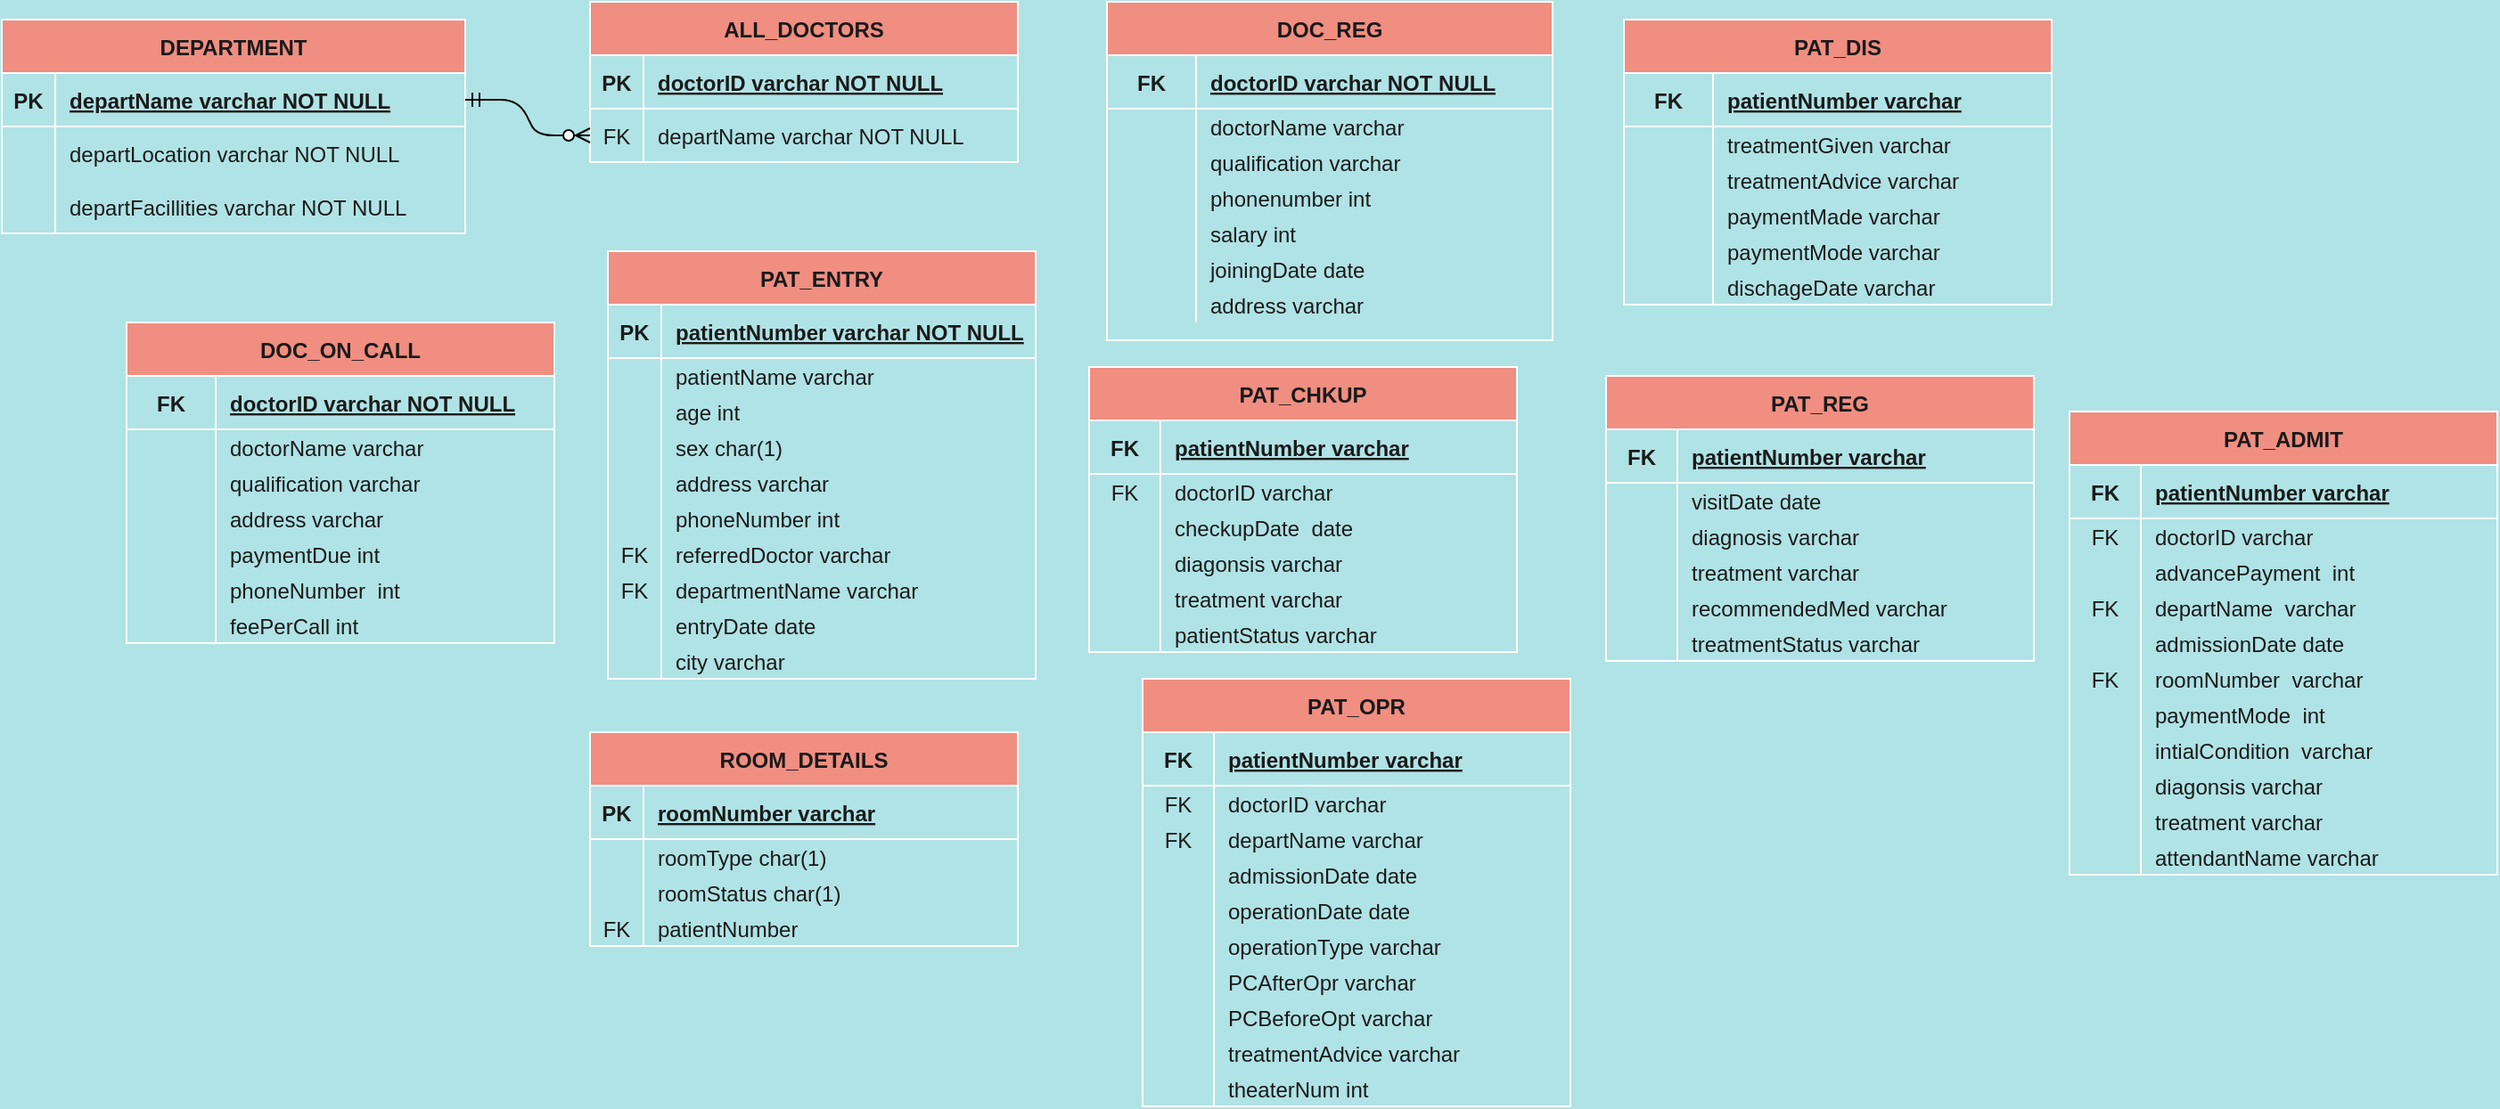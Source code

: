 <mxfile version="13.9.9" type="device" pages="2"><diagram id="R2lEEEUBdFMjLlhIrx00" name="Page-1"><mxGraphModel dx="1942" dy="494" grid="1" gridSize="10" guides="1" tooltips="1" connect="1" arrows="1" fold="1" page="1" pageScale="1" pageWidth="850" pageHeight="1100" background="#B0E3E6" math="0" shadow="0" extFonts="Permanent Marker^https://fonts.googleapis.com/css?family=Permanent+Marker"><root><mxCell id="0"/><mxCell id="1" parent="0"/><mxCell id="C-vyLk0tnHw3VtMMgP7b-2" value="ALL_DOCTORS" style="shape=table;startSize=30;container=1;collapsible=1;childLayout=tableLayout;fixedRows=1;rowLines=0;fontStyle=1;align=center;resizeLast=1;fillColor=#F08E81;strokeColor=#FFFFFF;fontColor=#1A1A1A;" parent="1" vertex="1"><mxGeometry x="160" y="60" width="240" height="90" as="geometry"/></mxCell><mxCell id="C-vyLk0tnHw3VtMMgP7b-3" value="" style="shape=partialRectangle;collapsible=0;dropTarget=0;pointerEvents=0;fillColor=none;points=[[0,0.5],[1,0.5]];portConstraint=eastwest;top=0;left=0;right=0;bottom=1;strokeColor=#FFFFFF;fontColor=#1A1A1A;" parent="C-vyLk0tnHw3VtMMgP7b-2" vertex="1"><mxGeometry y="30" width="240" height="30" as="geometry"/></mxCell><mxCell id="C-vyLk0tnHw3VtMMgP7b-4" value="PK" style="shape=partialRectangle;overflow=hidden;connectable=0;fillColor=none;top=0;left=0;bottom=0;right=0;fontStyle=1;strokeColor=#FFFFFF;fontColor=#1A1A1A;" parent="C-vyLk0tnHw3VtMMgP7b-3" vertex="1"><mxGeometry width="30" height="30" as="geometry"/></mxCell><mxCell id="C-vyLk0tnHw3VtMMgP7b-5" value="doctorID varchar NOT NULL" style="shape=partialRectangle;overflow=hidden;connectable=0;fillColor=none;top=0;left=0;bottom=0;right=0;align=left;spacingLeft=6;fontStyle=5;strokeColor=#FFFFFF;fontColor=#1A1A1A;" parent="C-vyLk0tnHw3VtMMgP7b-3" vertex="1"><mxGeometry x="30" width="210" height="30" as="geometry"/></mxCell><mxCell id="C-vyLk0tnHw3VtMMgP7b-6" value="" style="shape=partialRectangle;collapsible=0;dropTarget=0;pointerEvents=0;fillColor=none;points=[[0,0.5],[1,0.5]];portConstraint=eastwest;top=0;left=0;right=0;bottom=0;strokeColor=#FFFFFF;fontColor=#1A1A1A;" parent="C-vyLk0tnHw3VtMMgP7b-2" vertex="1"><mxGeometry y="60" width="240" height="30" as="geometry"/></mxCell><mxCell id="C-vyLk0tnHw3VtMMgP7b-7" value="FK" style="shape=partialRectangle;overflow=hidden;connectable=0;fillColor=none;top=0;left=0;bottom=0;right=0;strokeColor=#FFFFFF;fontColor=#1A1A1A;" parent="C-vyLk0tnHw3VtMMgP7b-6" vertex="1"><mxGeometry width="30" height="30" as="geometry"/></mxCell><mxCell id="C-vyLk0tnHw3VtMMgP7b-8" value="departName varchar NOT NULL" style="shape=partialRectangle;overflow=hidden;connectable=0;fillColor=none;top=0;left=0;bottom=0;right=0;align=left;spacingLeft=6;strokeColor=#FFFFFF;fontColor=#1A1A1A;" parent="C-vyLk0tnHw3VtMMgP7b-6" vertex="1"><mxGeometry x="30" width="210" height="30" as="geometry"/></mxCell><mxCell id="C-vyLk0tnHw3VtMMgP7b-13" value="DOC_REG" style="shape=table;startSize=30;container=1;collapsible=1;childLayout=tableLayout;fixedRows=1;rowLines=0;fontStyle=1;align=center;resizeLast=1;fillColor=#F08E81;strokeColor=#FFFFFF;fontColor=#1A1A1A;" parent="1" vertex="1"><mxGeometry x="450" y="60" width="250" height="190" as="geometry"><mxRectangle x="450" y="40" width="90" height="30" as="alternateBounds"/></mxGeometry></mxCell><mxCell id="C-vyLk0tnHw3VtMMgP7b-14" value="" style="shape=partialRectangle;collapsible=0;dropTarget=0;pointerEvents=0;fillColor=none;points=[[0,0.5],[1,0.5]];portConstraint=eastwest;top=0;left=0;right=0;bottom=1;strokeColor=#FFFFFF;fontColor=#1A1A1A;" parent="C-vyLk0tnHw3VtMMgP7b-13" vertex="1"><mxGeometry y="30" width="250" height="30" as="geometry"/></mxCell><mxCell id="C-vyLk0tnHw3VtMMgP7b-15" value="FK" style="shape=partialRectangle;overflow=hidden;connectable=0;fillColor=none;top=0;left=0;bottom=0;right=0;fontStyle=1;strokeColor=#FFFFFF;fontColor=#1A1A1A;" parent="C-vyLk0tnHw3VtMMgP7b-14" vertex="1"><mxGeometry width="50" height="30" as="geometry"/></mxCell><mxCell id="C-vyLk0tnHw3VtMMgP7b-16" value="doctorID varchar NOT NULL" style="shape=partialRectangle;overflow=hidden;connectable=0;fillColor=none;top=0;left=0;bottom=0;right=0;align=left;spacingLeft=6;fontStyle=5;strokeColor=#FFFFFF;fontColor=#1A1A1A;" parent="C-vyLk0tnHw3VtMMgP7b-14" vertex="1"><mxGeometry x="50" width="200" height="30" as="geometry"/></mxCell><mxCell id="C-vyLk0tnHw3VtMMgP7b-20" value="" style="shape=partialRectangle;collapsible=0;dropTarget=0;pointerEvents=0;fillColor=none;points=[[0,0.5],[1,0.5]];portConstraint=eastwest;top=0;left=0;right=0;bottom=0;strokeColor=#FFFFFF;fontColor=#1A1A1A;" parent="C-vyLk0tnHw3VtMMgP7b-13" vertex="1"><mxGeometry y="60" width="250" height="20" as="geometry"/></mxCell><mxCell id="C-vyLk0tnHw3VtMMgP7b-21" value="" style="shape=partialRectangle;overflow=hidden;connectable=0;fillColor=none;top=0;left=0;bottom=0;right=0;strokeColor=#FFFFFF;fontColor=#1A1A1A;" parent="C-vyLk0tnHw3VtMMgP7b-20" vertex="1"><mxGeometry width="50" height="20" as="geometry"/></mxCell><mxCell id="C-vyLk0tnHw3VtMMgP7b-22" value="doctorName varchar" style="shape=partialRectangle;overflow=hidden;connectable=0;fillColor=none;top=0;left=0;bottom=0;right=0;align=left;spacingLeft=6;strokeColor=#FFFFFF;fontColor=#1A1A1A;" parent="C-vyLk0tnHw3VtMMgP7b-20" vertex="1"><mxGeometry x="50" width="200" height="20" as="geometry"/></mxCell><mxCell id="E5mvkvk7-J4XxSgLVS6x-90" value="" style="shape=partialRectangle;collapsible=0;dropTarget=0;pointerEvents=0;fillColor=none;points=[[0,0.5],[1,0.5]];portConstraint=eastwest;top=0;left=0;right=0;bottom=0;strokeColor=#FFFFFF;fontColor=#1A1A1A;" parent="C-vyLk0tnHw3VtMMgP7b-13" vertex="1"><mxGeometry y="80" width="250" height="20" as="geometry"/></mxCell><mxCell id="E5mvkvk7-J4XxSgLVS6x-91" value="" style="shape=partialRectangle;overflow=hidden;connectable=0;fillColor=none;top=0;left=0;bottom=0;right=0;strokeColor=#FFFFFF;fontColor=#1A1A1A;" parent="E5mvkvk7-J4XxSgLVS6x-90" vertex="1"><mxGeometry width="50" height="20" as="geometry"/></mxCell><mxCell id="E5mvkvk7-J4XxSgLVS6x-92" value="qualification varchar" style="shape=partialRectangle;overflow=hidden;connectable=0;fillColor=none;top=0;left=0;bottom=0;right=0;align=left;spacingLeft=6;strokeColor=#FFFFFF;fontColor=#1A1A1A;" parent="E5mvkvk7-J4XxSgLVS6x-90" vertex="1"><mxGeometry x="50" width="200" height="20" as="geometry"/></mxCell><mxCell id="E5mvkvk7-J4XxSgLVS6x-94" value="" style="shape=partialRectangle;collapsible=0;dropTarget=0;pointerEvents=0;fillColor=none;points=[[0,0.5],[1,0.5]];portConstraint=eastwest;top=0;left=0;right=0;bottom=0;strokeColor=#FFFFFF;fontColor=#1A1A1A;" parent="C-vyLk0tnHw3VtMMgP7b-13" vertex="1"><mxGeometry y="100" width="250" height="20" as="geometry"/></mxCell><mxCell id="E5mvkvk7-J4XxSgLVS6x-95" value="" style="shape=partialRectangle;overflow=hidden;connectable=0;fillColor=none;top=0;left=0;bottom=0;right=0;strokeColor=#FFFFFF;fontColor=#1A1A1A;" parent="E5mvkvk7-J4XxSgLVS6x-94" vertex="1"><mxGeometry width="50" height="20" as="geometry"/></mxCell><mxCell id="E5mvkvk7-J4XxSgLVS6x-96" value="phonenumber int" style="shape=partialRectangle;overflow=hidden;connectable=0;fillColor=none;top=0;left=0;bottom=0;right=0;align=left;spacingLeft=6;strokeColor=#FFFFFF;fontColor=#1A1A1A;" parent="E5mvkvk7-J4XxSgLVS6x-94" vertex="1"><mxGeometry x="50" width="200" height="20" as="geometry"/></mxCell><mxCell id="E5mvkvk7-J4XxSgLVS6x-97" value="" style="shape=partialRectangle;collapsible=0;dropTarget=0;pointerEvents=0;fillColor=none;points=[[0,0.5],[1,0.5]];portConstraint=eastwest;top=0;left=0;right=0;bottom=0;strokeColor=#FFFFFF;fontColor=#1A1A1A;" parent="C-vyLk0tnHw3VtMMgP7b-13" vertex="1"><mxGeometry y="120" width="250" height="20" as="geometry"/></mxCell><mxCell id="E5mvkvk7-J4XxSgLVS6x-98" value="" style="shape=partialRectangle;overflow=hidden;connectable=0;fillColor=none;top=0;left=0;bottom=0;right=0;strokeColor=#FFFFFF;fontColor=#1A1A1A;" parent="E5mvkvk7-J4XxSgLVS6x-97" vertex="1"><mxGeometry width="50" height="20" as="geometry"/></mxCell><mxCell id="E5mvkvk7-J4XxSgLVS6x-99" value="salary int" style="shape=partialRectangle;overflow=hidden;connectable=0;fillColor=none;top=0;left=0;bottom=0;right=0;align=left;spacingLeft=6;strokeColor=#FFFFFF;fontColor=#1A1A1A;" parent="E5mvkvk7-J4XxSgLVS6x-97" vertex="1"><mxGeometry x="50" width="200" height="20" as="geometry"/></mxCell><mxCell id="E5mvkvk7-J4XxSgLVS6x-100" value="" style="shape=partialRectangle;collapsible=0;dropTarget=0;pointerEvents=0;fillColor=none;points=[[0,0.5],[1,0.5]];portConstraint=eastwest;top=0;left=0;right=0;bottom=0;strokeColor=#FFFFFF;fontColor=#1A1A1A;" parent="C-vyLk0tnHw3VtMMgP7b-13" vertex="1"><mxGeometry y="140" width="250" height="20" as="geometry"/></mxCell><mxCell id="E5mvkvk7-J4XxSgLVS6x-101" value="" style="shape=partialRectangle;overflow=hidden;connectable=0;fillColor=none;top=0;left=0;bottom=0;right=0;strokeColor=#FFFFFF;fontColor=#1A1A1A;" parent="E5mvkvk7-J4XxSgLVS6x-100" vertex="1"><mxGeometry width="50" height="20" as="geometry"/></mxCell><mxCell id="E5mvkvk7-J4XxSgLVS6x-102" value="joiningDate date" style="shape=partialRectangle;overflow=hidden;connectable=0;fillColor=none;top=0;left=0;bottom=0;right=0;align=left;spacingLeft=6;strokeColor=#FFFFFF;fontColor=#1A1A1A;" parent="E5mvkvk7-J4XxSgLVS6x-100" vertex="1"><mxGeometry x="50" width="200" height="20" as="geometry"/></mxCell><mxCell id="8XwlCQ_wxBlFVI11IsRm-1" value="" style="shape=partialRectangle;collapsible=0;dropTarget=0;pointerEvents=0;fillColor=none;points=[[0,0.5],[1,0.5]];portConstraint=eastwest;top=0;left=0;right=0;bottom=0;strokeColor=#FFFFFF;fontColor=#1A1A1A;" parent="C-vyLk0tnHw3VtMMgP7b-13" vertex="1"><mxGeometry y="160" width="250" height="20" as="geometry"/></mxCell><mxCell id="8XwlCQ_wxBlFVI11IsRm-2" value="" style="shape=partialRectangle;overflow=hidden;connectable=0;fillColor=none;top=0;left=0;bottom=0;right=0;strokeColor=#FFFFFF;fontColor=#1A1A1A;" parent="8XwlCQ_wxBlFVI11IsRm-1" vertex="1"><mxGeometry width="50" height="20" as="geometry"/></mxCell><mxCell id="8XwlCQ_wxBlFVI11IsRm-3" value="address varchar" style="shape=partialRectangle;overflow=hidden;connectable=0;fillColor=none;top=0;left=0;bottom=0;right=0;align=left;spacingLeft=6;strokeColor=#FFFFFF;fontColor=#1A1A1A;" parent="8XwlCQ_wxBlFVI11IsRm-1" vertex="1"><mxGeometry x="50" width="200" height="20" as="geometry"/></mxCell><mxCell id="C-vyLk0tnHw3VtMMgP7b-23" value="DEPARTMENT" style="shape=table;startSize=30;container=1;collapsible=1;childLayout=tableLayout;fixedRows=1;rowLines=0;fontStyle=1;align=center;resizeLast=1;fillColor=#F08E81;strokeColor=#FFFFFF;fontColor=#1A1A1A;" parent="1" vertex="1"><mxGeometry x="-170" y="70" width="260" height="120" as="geometry"><mxRectangle x="110" y="110" width="100" height="30" as="alternateBounds"/></mxGeometry></mxCell><mxCell id="C-vyLk0tnHw3VtMMgP7b-24" value="" style="shape=partialRectangle;collapsible=0;dropTarget=0;pointerEvents=0;fillColor=none;points=[[0,0.5],[1,0.5]];portConstraint=eastwest;top=0;left=0;right=0;bottom=1;strokeColor=#FFFFFF;fontColor=#1A1A1A;" parent="C-vyLk0tnHw3VtMMgP7b-23" vertex="1"><mxGeometry y="30" width="260" height="30" as="geometry"/></mxCell><mxCell id="C-vyLk0tnHw3VtMMgP7b-25" value="PK" style="shape=partialRectangle;overflow=hidden;connectable=0;fillColor=none;top=0;left=0;bottom=0;right=0;fontStyle=1;strokeColor=#FFFFFF;fontColor=#1A1A1A;" parent="C-vyLk0tnHw3VtMMgP7b-24" vertex="1"><mxGeometry width="30" height="30" as="geometry"/></mxCell><mxCell id="C-vyLk0tnHw3VtMMgP7b-26" value="departName varchar NOT NULL" style="shape=partialRectangle;overflow=hidden;connectable=0;fillColor=none;top=0;left=0;bottom=0;right=0;align=left;spacingLeft=6;fontStyle=5;strokeColor=#FFFFFF;fontColor=#1A1A1A;" parent="C-vyLk0tnHw3VtMMgP7b-24" vertex="1"><mxGeometry x="30" width="230" height="30" as="geometry"/></mxCell><mxCell id="C-vyLk0tnHw3VtMMgP7b-27" value="" style="shape=partialRectangle;collapsible=0;dropTarget=0;pointerEvents=0;fillColor=none;points=[[0,0.5],[1,0.5]];portConstraint=eastwest;top=0;left=0;right=0;bottom=0;strokeColor=#FFFFFF;fontColor=#1A1A1A;" parent="C-vyLk0tnHw3VtMMgP7b-23" vertex="1"><mxGeometry y="60" width="260" height="30" as="geometry"/></mxCell><mxCell id="C-vyLk0tnHw3VtMMgP7b-28" value="" style="shape=partialRectangle;overflow=hidden;connectable=0;fillColor=none;top=0;left=0;bottom=0;right=0;strokeColor=#FFFFFF;fontColor=#1A1A1A;" parent="C-vyLk0tnHw3VtMMgP7b-27" vertex="1"><mxGeometry width="30" height="30" as="geometry"/></mxCell><mxCell id="C-vyLk0tnHw3VtMMgP7b-29" value="departLocation varchar NOT NULL" style="shape=partialRectangle;overflow=hidden;connectable=0;fillColor=none;top=0;left=0;bottom=0;right=0;align=left;spacingLeft=6;strokeColor=#FFFFFF;fontColor=#1A1A1A;" parent="C-vyLk0tnHw3VtMMgP7b-27" vertex="1"><mxGeometry x="30" width="230" height="30" as="geometry"/></mxCell><mxCell id="4DVjUmT4z5snsZM-1bkz-5" value="" style="shape=partialRectangle;collapsible=0;dropTarget=0;pointerEvents=0;fillColor=none;points=[[0,0.5],[1,0.5]];portConstraint=eastwest;top=0;left=0;right=0;bottom=0;strokeColor=#FFFFFF;fontColor=#1A1A1A;" parent="C-vyLk0tnHw3VtMMgP7b-23" vertex="1"><mxGeometry y="90" width="260" height="30" as="geometry"/></mxCell><mxCell id="4DVjUmT4z5snsZM-1bkz-6" value="" style="shape=partialRectangle;overflow=hidden;connectable=0;fillColor=none;top=0;left=0;bottom=0;right=0;strokeColor=#FFFFFF;fontColor=#1A1A1A;" parent="4DVjUmT4z5snsZM-1bkz-5" vertex="1"><mxGeometry width="30" height="30" as="geometry"/></mxCell><mxCell id="4DVjUmT4z5snsZM-1bkz-7" value="departFacillities varchar NOT NULL" style="shape=partialRectangle;overflow=hidden;connectable=0;fillColor=none;top=0;left=0;bottom=0;right=0;align=left;spacingLeft=6;strokeColor=#FFFFFF;fontColor=#1A1A1A;" parent="4DVjUmT4z5snsZM-1bkz-5" vertex="1"><mxGeometry x="30" width="230" height="30" as="geometry"/></mxCell><mxCell id="E5mvkvk7-J4XxSgLVS6x-44" value="" style="shape=partialRectangle;collapsible=0;dropTarget=0;pointerEvents=0;fillColor=none;points=[[0,0.5],[1,0.5]];portConstraint=eastwest;top=0;left=0;right=0;bottom=0;strokeColor=#FFFFFF;fontColor=#1A1A1A;" parent="1" vertex="1"><mxGeometry x="350" y="335" width="250" height="20" as="geometry"/></mxCell><mxCell id="E5mvkvk7-J4XxSgLVS6x-45" value="" style="shape=partialRectangle;overflow=hidden;connectable=0;fillColor=none;top=0;left=0;bottom=0;right=0;strokeColor=#FFFFFF;fontColor=#1A1A1A;" parent="E5mvkvk7-J4XxSgLVS6x-44" vertex="1"><mxGeometry width="30" height="20" as="geometry"/></mxCell><mxCell id="E5mvkvk7-J4XxSgLVS6x-58" value="DOC_ON_CALL" style="shape=table;startSize=30;container=1;collapsible=1;childLayout=tableLayout;fixedRows=1;rowLines=0;fontStyle=1;align=center;resizeLast=1;fillColor=#F08E81;strokeColor=#FFFFFF;fontColor=#1A1A1A;" parent="1" vertex="1"><mxGeometry x="-100" y="240" width="240" height="180" as="geometry"/></mxCell><mxCell id="E5mvkvk7-J4XxSgLVS6x-59" value="" style="shape=partialRectangle;collapsible=0;dropTarget=0;pointerEvents=0;fillColor=none;top=0;left=0;bottom=1;right=0;points=[[0,0.5],[1,0.5]];portConstraint=eastwest;strokeColor=#FFFFFF;fontColor=#1A1A1A;" parent="E5mvkvk7-J4XxSgLVS6x-58" vertex="1"><mxGeometry y="30" width="240" height="30" as="geometry"/></mxCell><mxCell id="E5mvkvk7-J4XxSgLVS6x-60" value="FK" style="shape=partialRectangle;connectable=0;fillColor=none;top=0;left=0;bottom=0;right=0;fontStyle=1;overflow=hidden;strokeColor=#FFFFFF;fontColor=#1A1A1A;" parent="E5mvkvk7-J4XxSgLVS6x-59" vertex="1"><mxGeometry width="50" height="30" as="geometry"/></mxCell><mxCell id="E5mvkvk7-J4XxSgLVS6x-61" value="doctorID varchar NOT NULL" style="shape=partialRectangle;connectable=0;fillColor=none;top=0;left=0;bottom=0;right=0;align=left;spacingLeft=6;fontStyle=5;overflow=hidden;strokeColor=#FFFFFF;fontColor=#1A1A1A;" parent="E5mvkvk7-J4XxSgLVS6x-59" vertex="1"><mxGeometry x="50" width="190" height="30" as="geometry"/></mxCell><mxCell id="E5mvkvk7-J4XxSgLVS6x-124" value="" style="shape=partialRectangle;collapsible=0;dropTarget=0;pointerEvents=0;fillColor=none;top=0;left=0;bottom=0;right=0;points=[[0,0.5],[1,0.5]];portConstraint=eastwest;strokeColor=#FFFFFF;fontColor=#1A1A1A;" parent="E5mvkvk7-J4XxSgLVS6x-58" vertex="1"><mxGeometry y="60" width="240" height="20" as="geometry"/></mxCell><mxCell id="E5mvkvk7-J4XxSgLVS6x-125" value="" style="shape=partialRectangle;connectable=0;fillColor=none;top=0;left=0;bottom=0;right=0;editable=1;overflow=hidden;strokeColor=#FFFFFF;fontColor=#1A1A1A;" parent="E5mvkvk7-J4XxSgLVS6x-124" vertex="1"><mxGeometry width="50" height="20" as="geometry"/></mxCell><mxCell id="E5mvkvk7-J4XxSgLVS6x-126" value="doctorName varchar" style="shape=partialRectangle;connectable=0;fillColor=none;top=0;left=0;bottom=0;right=0;align=left;spacingLeft=6;overflow=hidden;strokeColor=#FFFFFF;fontColor=#1A1A1A;" parent="E5mvkvk7-J4XxSgLVS6x-124" vertex="1"><mxGeometry x="50" width="190" height="20" as="geometry"/></mxCell><mxCell id="E5mvkvk7-J4XxSgLVS6x-127" value="" style="shape=partialRectangle;collapsible=0;dropTarget=0;pointerEvents=0;fillColor=none;top=0;left=0;bottom=0;right=0;points=[[0,0.5],[1,0.5]];portConstraint=eastwest;strokeColor=#FFFFFF;fontColor=#1A1A1A;" parent="E5mvkvk7-J4XxSgLVS6x-58" vertex="1"><mxGeometry y="80" width="240" height="20" as="geometry"/></mxCell><mxCell id="E5mvkvk7-J4XxSgLVS6x-128" value="" style="shape=partialRectangle;connectable=0;fillColor=none;top=0;left=0;bottom=0;right=0;editable=1;overflow=hidden;strokeColor=#FFFFFF;fontColor=#1A1A1A;" parent="E5mvkvk7-J4XxSgLVS6x-127" vertex="1"><mxGeometry width="50" height="20" as="geometry"/></mxCell><mxCell id="E5mvkvk7-J4XxSgLVS6x-129" value="qualification varchar" style="shape=partialRectangle;connectable=0;fillColor=none;top=0;left=0;bottom=0;right=0;align=left;spacingLeft=6;overflow=hidden;strokeColor=#FFFFFF;fontColor=#1A1A1A;" parent="E5mvkvk7-J4XxSgLVS6x-127" vertex="1"><mxGeometry x="50" width="190" height="20" as="geometry"/></mxCell><mxCell id="E5mvkvk7-J4XxSgLVS6x-130" value="" style="shape=partialRectangle;collapsible=0;dropTarget=0;pointerEvents=0;fillColor=none;top=0;left=0;bottom=0;right=0;points=[[0,0.5],[1,0.5]];portConstraint=eastwest;strokeColor=#FFFFFF;fontColor=#1A1A1A;" parent="E5mvkvk7-J4XxSgLVS6x-58" vertex="1"><mxGeometry y="100" width="240" height="20" as="geometry"/></mxCell><mxCell id="E5mvkvk7-J4XxSgLVS6x-131" value="" style="shape=partialRectangle;connectable=0;fillColor=none;top=0;left=0;bottom=0;right=0;editable=1;overflow=hidden;strokeColor=#FFFFFF;fontColor=#1A1A1A;" parent="E5mvkvk7-J4XxSgLVS6x-130" vertex="1"><mxGeometry width="50" height="20" as="geometry"/></mxCell><mxCell id="E5mvkvk7-J4XxSgLVS6x-132" value="address varchar" style="shape=partialRectangle;connectable=0;fillColor=none;top=0;left=0;bottom=0;right=0;align=left;spacingLeft=6;overflow=hidden;strokeColor=#FFFFFF;fontColor=#1A1A1A;" parent="E5mvkvk7-J4XxSgLVS6x-130" vertex="1"><mxGeometry x="50" width="190" height="20" as="geometry"/></mxCell><mxCell id="E5mvkvk7-J4XxSgLVS6x-133" value="" style="shape=partialRectangle;collapsible=0;dropTarget=0;pointerEvents=0;fillColor=none;top=0;left=0;bottom=0;right=0;points=[[0,0.5],[1,0.5]];portConstraint=eastwest;strokeColor=#FFFFFF;fontColor=#1A1A1A;" parent="E5mvkvk7-J4XxSgLVS6x-58" vertex="1"><mxGeometry y="120" width="240" height="20" as="geometry"/></mxCell><mxCell id="E5mvkvk7-J4XxSgLVS6x-134" value="" style="shape=partialRectangle;connectable=0;fillColor=none;top=0;left=0;bottom=0;right=0;editable=1;overflow=hidden;strokeColor=#FFFFFF;fontColor=#1A1A1A;" parent="E5mvkvk7-J4XxSgLVS6x-133" vertex="1"><mxGeometry width="50" height="20" as="geometry"/></mxCell><mxCell id="E5mvkvk7-J4XxSgLVS6x-135" value="paymentDue int" style="shape=partialRectangle;connectable=0;fillColor=none;top=0;left=0;bottom=0;right=0;align=left;spacingLeft=6;overflow=hidden;strokeColor=#FFFFFF;fontColor=#1A1A1A;" parent="E5mvkvk7-J4XxSgLVS6x-133" vertex="1"><mxGeometry x="50" width="190" height="20" as="geometry"/></mxCell><mxCell id="E5mvkvk7-J4XxSgLVS6x-136" value="" style="shape=partialRectangle;collapsible=0;dropTarget=0;pointerEvents=0;fillColor=none;top=0;left=0;bottom=0;right=0;points=[[0,0.5],[1,0.5]];portConstraint=eastwest;strokeColor=#FFFFFF;fontColor=#1A1A1A;" parent="E5mvkvk7-J4XxSgLVS6x-58" vertex="1"><mxGeometry y="140" width="240" height="20" as="geometry"/></mxCell><mxCell id="E5mvkvk7-J4XxSgLVS6x-137" value="" style="shape=partialRectangle;connectable=0;fillColor=none;top=0;left=0;bottom=0;right=0;editable=1;overflow=hidden;strokeColor=#FFFFFF;fontColor=#1A1A1A;" parent="E5mvkvk7-J4XxSgLVS6x-136" vertex="1"><mxGeometry width="50" height="20" as="geometry"/></mxCell><mxCell id="E5mvkvk7-J4XxSgLVS6x-138" value="phoneNumber  int" style="shape=partialRectangle;connectable=0;fillColor=none;top=0;left=0;bottom=0;right=0;align=left;spacingLeft=6;overflow=hidden;strokeColor=#FFFFFF;fontColor=#1A1A1A;" parent="E5mvkvk7-J4XxSgLVS6x-136" vertex="1"><mxGeometry x="50" width="190" height="20" as="geometry"/></mxCell><mxCell id="E5mvkvk7-J4XxSgLVS6x-139" value="" style="shape=partialRectangle;collapsible=0;dropTarget=0;pointerEvents=0;fillColor=none;top=0;left=0;bottom=0;right=0;points=[[0,0.5],[1,0.5]];portConstraint=eastwest;strokeColor=#FFFFFF;fontColor=#1A1A1A;" parent="E5mvkvk7-J4XxSgLVS6x-58" vertex="1"><mxGeometry y="160" width="240" height="20" as="geometry"/></mxCell><mxCell id="E5mvkvk7-J4XxSgLVS6x-140" value="" style="shape=partialRectangle;connectable=0;fillColor=none;top=0;left=0;bottom=0;right=0;editable=1;overflow=hidden;strokeColor=#FFFFFF;fontColor=#1A1A1A;" parent="E5mvkvk7-J4XxSgLVS6x-139" vertex="1"><mxGeometry width="50" height="20" as="geometry"/></mxCell><mxCell id="E5mvkvk7-J4XxSgLVS6x-141" value="feePerCall int" style="shape=partialRectangle;connectable=0;fillColor=none;top=0;left=0;bottom=0;right=0;align=left;spacingLeft=6;overflow=hidden;strokeColor=#FFFFFF;fontColor=#1A1A1A;" parent="E5mvkvk7-J4XxSgLVS6x-139" vertex="1"><mxGeometry x="50" width="190" height="20" as="geometry"/></mxCell><mxCell id="E5mvkvk7-J4XxSgLVS6x-142" value="PAT_ENTRY" style="shape=table;startSize=30;container=1;collapsible=1;childLayout=tableLayout;fixedRows=1;rowLines=0;fontStyle=1;align=center;resizeLast=1;fillColor=#F08E81;strokeColor=#FFFFFF;fontColor=#1A1A1A;" parent="1" vertex="1"><mxGeometry x="170" y="200" width="240" height="240" as="geometry"/></mxCell><mxCell id="E5mvkvk7-J4XxSgLVS6x-143" value="" style="shape=partialRectangle;collapsible=0;dropTarget=0;pointerEvents=0;fillColor=none;top=0;left=0;bottom=1;right=0;points=[[0,0.5],[1,0.5]];portConstraint=eastwest;strokeColor=#FFFFFF;fontColor=#1A1A1A;" parent="E5mvkvk7-J4XxSgLVS6x-142" vertex="1"><mxGeometry y="30" width="240" height="30" as="geometry"/></mxCell><mxCell id="E5mvkvk7-J4XxSgLVS6x-144" value="PK" style="shape=partialRectangle;connectable=0;fillColor=none;top=0;left=0;bottom=0;right=0;fontStyle=1;overflow=hidden;strokeColor=#FFFFFF;fontColor=#1A1A1A;" parent="E5mvkvk7-J4XxSgLVS6x-143" vertex="1"><mxGeometry width="30" height="30" as="geometry"/></mxCell><mxCell id="E5mvkvk7-J4XxSgLVS6x-145" value="patientNumber varchar NOT NULL" style="shape=partialRectangle;connectable=0;fillColor=none;top=0;left=0;bottom=0;right=0;align=left;spacingLeft=6;fontStyle=5;overflow=hidden;strokeColor=#FFFFFF;fontColor=#1A1A1A;" parent="E5mvkvk7-J4XxSgLVS6x-143" vertex="1"><mxGeometry x="30" width="210" height="30" as="geometry"/></mxCell><mxCell id="E5mvkvk7-J4XxSgLVS6x-149" value="" style="shape=partialRectangle;collapsible=0;dropTarget=0;pointerEvents=0;fillColor=none;top=0;left=0;bottom=0;right=0;points=[[0,0.5],[1,0.5]];portConstraint=eastwest;strokeColor=#FFFFFF;fontColor=#1A1A1A;" parent="E5mvkvk7-J4XxSgLVS6x-142" vertex="1"><mxGeometry y="60" width="240" height="20" as="geometry"/></mxCell><mxCell id="E5mvkvk7-J4XxSgLVS6x-150" value="" style="shape=partialRectangle;connectable=0;fillColor=none;top=0;left=0;bottom=0;right=0;editable=1;overflow=hidden;strokeColor=#FFFFFF;fontColor=#1A1A1A;" parent="E5mvkvk7-J4XxSgLVS6x-149" vertex="1"><mxGeometry width="30" height="20" as="geometry"/></mxCell><mxCell id="E5mvkvk7-J4XxSgLVS6x-151" value="patientName varchar" style="shape=partialRectangle;connectable=0;fillColor=none;top=0;left=0;bottom=0;right=0;align=left;spacingLeft=6;overflow=hidden;strokeColor=#FFFFFF;fontColor=#1A1A1A;" parent="E5mvkvk7-J4XxSgLVS6x-149" vertex="1"><mxGeometry x="30" width="210" height="20" as="geometry"/></mxCell><mxCell id="E5mvkvk7-J4XxSgLVS6x-152" value="" style="shape=partialRectangle;collapsible=0;dropTarget=0;pointerEvents=0;fillColor=none;top=0;left=0;bottom=0;right=0;points=[[0,0.5],[1,0.5]];portConstraint=eastwest;strokeColor=#FFFFFF;fontColor=#1A1A1A;" parent="E5mvkvk7-J4XxSgLVS6x-142" vertex="1"><mxGeometry y="80" width="240" height="20" as="geometry"/></mxCell><mxCell id="E5mvkvk7-J4XxSgLVS6x-153" value="" style="shape=partialRectangle;connectable=0;fillColor=none;top=0;left=0;bottom=0;right=0;editable=1;overflow=hidden;strokeColor=#FFFFFF;fontColor=#1A1A1A;" parent="E5mvkvk7-J4XxSgLVS6x-152" vertex="1"><mxGeometry width="30" height="20" as="geometry"/></mxCell><mxCell id="E5mvkvk7-J4XxSgLVS6x-154" value="age int" style="shape=partialRectangle;connectable=0;fillColor=none;top=0;left=0;bottom=0;right=0;align=left;spacingLeft=6;overflow=hidden;strokeColor=#FFFFFF;fontColor=#1A1A1A;" parent="E5mvkvk7-J4XxSgLVS6x-152" vertex="1"><mxGeometry x="30" width="210" height="20" as="geometry"/></mxCell><mxCell id="E5mvkvk7-J4XxSgLVS6x-155" value="" style="shape=partialRectangle;collapsible=0;dropTarget=0;pointerEvents=0;fillColor=none;top=0;left=0;bottom=0;right=0;points=[[0,0.5],[1,0.5]];portConstraint=eastwest;strokeColor=#FFFFFF;fontColor=#1A1A1A;" parent="E5mvkvk7-J4XxSgLVS6x-142" vertex="1"><mxGeometry y="100" width="240" height="20" as="geometry"/></mxCell><mxCell id="E5mvkvk7-J4XxSgLVS6x-156" value="" style="shape=partialRectangle;connectable=0;fillColor=none;top=0;left=0;bottom=0;right=0;editable=1;overflow=hidden;strokeColor=#FFFFFF;fontColor=#1A1A1A;" parent="E5mvkvk7-J4XxSgLVS6x-155" vertex="1"><mxGeometry width="30" height="20" as="geometry"/></mxCell><mxCell id="E5mvkvk7-J4XxSgLVS6x-157" value="sex char(1)" style="shape=partialRectangle;connectable=0;fillColor=none;top=0;left=0;bottom=0;right=0;align=left;spacingLeft=6;overflow=hidden;strokeColor=#FFFFFF;fontColor=#1A1A1A;" parent="E5mvkvk7-J4XxSgLVS6x-155" vertex="1"><mxGeometry x="30" width="210" height="20" as="geometry"/></mxCell><mxCell id="E5mvkvk7-J4XxSgLVS6x-158" value="" style="shape=partialRectangle;collapsible=0;dropTarget=0;pointerEvents=0;fillColor=none;top=0;left=0;bottom=0;right=0;points=[[0,0.5],[1,0.5]];portConstraint=eastwest;strokeColor=#FFFFFF;fontColor=#1A1A1A;" parent="E5mvkvk7-J4XxSgLVS6x-142" vertex="1"><mxGeometry y="120" width="240" height="20" as="geometry"/></mxCell><mxCell id="E5mvkvk7-J4XxSgLVS6x-159" value="" style="shape=partialRectangle;connectable=0;fillColor=none;top=0;left=0;bottom=0;right=0;editable=1;overflow=hidden;strokeColor=#FFFFFF;fontColor=#1A1A1A;" parent="E5mvkvk7-J4XxSgLVS6x-158" vertex="1"><mxGeometry width="30" height="20" as="geometry"/></mxCell><mxCell id="E5mvkvk7-J4XxSgLVS6x-160" value="address varchar" style="shape=partialRectangle;connectable=0;fillColor=none;top=0;left=0;bottom=0;right=0;align=left;spacingLeft=6;overflow=hidden;strokeColor=#FFFFFF;fontColor=#1A1A1A;" parent="E5mvkvk7-J4XxSgLVS6x-158" vertex="1"><mxGeometry x="30" width="210" height="20" as="geometry"/></mxCell><mxCell id="E5mvkvk7-J4XxSgLVS6x-161" value="" style="shape=partialRectangle;collapsible=0;dropTarget=0;pointerEvents=0;fillColor=none;top=0;left=0;bottom=0;right=0;points=[[0,0.5],[1,0.5]];portConstraint=eastwest;strokeColor=#FFFFFF;fontColor=#1A1A1A;" parent="E5mvkvk7-J4XxSgLVS6x-142" vertex="1"><mxGeometry y="140" width="240" height="20" as="geometry"/></mxCell><mxCell id="E5mvkvk7-J4XxSgLVS6x-162" value="" style="shape=partialRectangle;connectable=0;fillColor=none;top=0;left=0;bottom=0;right=0;editable=1;overflow=hidden;strokeColor=#FFFFFF;fontColor=#1A1A1A;" parent="E5mvkvk7-J4XxSgLVS6x-161" vertex="1"><mxGeometry width="30" height="20" as="geometry"/></mxCell><mxCell id="E5mvkvk7-J4XxSgLVS6x-163" value="phoneNumber int" style="shape=partialRectangle;connectable=0;fillColor=none;top=0;left=0;bottom=0;right=0;align=left;spacingLeft=6;overflow=hidden;strokeColor=#FFFFFF;fontColor=#1A1A1A;" parent="E5mvkvk7-J4XxSgLVS6x-161" vertex="1"><mxGeometry x="30" width="210" height="20" as="geometry"/></mxCell><mxCell id="E5mvkvk7-J4XxSgLVS6x-164" value="" style="shape=partialRectangle;collapsible=0;dropTarget=0;pointerEvents=0;fillColor=none;top=0;left=0;bottom=0;right=0;points=[[0,0.5],[1,0.5]];portConstraint=eastwest;strokeColor=#FFFFFF;fontColor=#1A1A1A;" parent="E5mvkvk7-J4XxSgLVS6x-142" vertex="1"><mxGeometry y="160" width="240" height="20" as="geometry"/></mxCell><mxCell id="E5mvkvk7-J4XxSgLVS6x-165" value="FK" style="shape=partialRectangle;connectable=0;fillColor=none;top=0;left=0;bottom=0;right=0;editable=1;overflow=hidden;strokeColor=#FFFFFF;fontColor=#1A1A1A;" parent="E5mvkvk7-J4XxSgLVS6x-164" vertex="1"><mxGeometry width="30" height="20" as="geometry"/></mxCell><mxCell id="E5mvkvk7-J4XxSgLVS6x-166" value="referredDoctor varchar" style="shape=partialRectangle;connectable=0;fillColor=none;top=0;left=0;bottom=0;right=0;align=left;spacingLeft=6;overflow=hidden;strokeColor=#FFFFFF;fontColor=#1A1A1A;" parent="E5mvkvk7-J4XxSgLVS6x-164" vertex="1"><mxGeometry x="30" width="210" height="20" as="geometry"/></mxCell><mxCell id="E5mvkvk7-J4XxSgLVS6x-167" value="" style="shape=partialRectangle;collapsible=0;dropTarget=0;pointerEvents=0;fillColor=none;top=0;left=0;bottom=0;right=0;points=[[0,0.5],[1,0.5]];portConstraint=eastwest;strokeColor=#FFFFFF;fontColor=#1A1A1A;" parent="E5mvkvk7-J4XxSgLVS6x-142" vertex="1"><mxGeometry y="180" width="240" height="20" as="geometry"/></mxCell><mxCell id="E5mvkvk7-J4XxSgLVS6x-168" value="FK" style="shape=partialRectangle;connectable=0;fillColor=none;top=0;left=0;bottom=0;right=0;editable=1;overflow=hidden;strokeColor=#FFFFFF;fontColor=#1A1A1A;" parent="E5mvkvk7-J4XxSgLVS6x-167" vertex="1"><mxGeometry width="30" height="20" as="geometry"/></mxCell><mxCell id="E5mvkvk7-J4XxSgLVS6x-169" value="departmentName varchar" style="shape=partialRectangle;connectable=0;fillColor=none;top=0;left=0;bottom=0;right=0;align=left;spacingLeft=6;overflow=hidden;strokeColor=#FFFFFF;fontColor=#1A1A1A;" parent="E5mvkvk7-J4XxSgLVS6x-167" vertex="1"><mxGeometry x="30" width="210" height="20" as="geometry"/></mxCell><mxCell id="E5mvkvk7-J4XxSgLVS6x-170" value="" style="shape=partialRectangle;collapsible=0;dropTarget=0;pointerEvents=0;fillColor=none;top=0;left=0;bottom=0;right=0;points=[[0,0.5],[1,0.5]];portConstraint=eastwest;strokeColor=#FFFFFF;fontColor=#1A1A1A;" parent="E5mvkvk7-J4XxSgLVS6x-142" vertex="1"><mxGeometry y="200" width="240" height="20" as="geometry"/></mxCell><mxCell id="E5mvkvk7-J4XxSgLVS6x-171" value="" style="shape=partialRectangle;connectable=0;fillColor=none;top=0;left=0;bottom=0;right=0;editable=1;overflow=hidden;strokeColor=#FFFFFF;fontColor=#1A1A1A;" parent="E5mvkvk7-J4XxSgLVS6x-170" vertex="1"><mxGeometry width="30" height="20" as="geometry"/></mxCell><mxCell id="E5mvkvk7-J4XxSgLVS6x-172" value="entryDate date" style="shape=partialRectangle;connectable=0;fillColor=none;top=0;left=0;bottom=0;right=0;align=left;spacingLeft=6;overflow=hidden;strokeColor=#FFFFFF;fontColor=#1A1A1A;" parent="E5mvkvk7-J4XxSgLVS6x-170" vertex="1"><mxGeometry x="30" width="210" height="20" as="geometry"/></mxCell><mxCell id="E5mvkvk7-J4XxSgLVS6x-173" value="" style="shape=partialRectangle;collapsible=0;dropTarget=0;pointerEvents=0;fillColor=none;top=0;left=0;bottom=0;right=0;points=[[0,0.5],[1,0.5]];portConstraint=eastwest;strokeColor=#FFFFFF;fontColor=#1A1A1A;" parent="E5mvkvk7-J4XxSgLVS6x-142" vertex="1"><mxGeometry y="220" width="240" height="20" as="geometry"/></mxCell><mxCell id="E5mvkvk7-J4XxSgLVS6x-174" value="" style="shape=partialRectangle;connectable=0;fillColor=none;top=0;left=0;bottom=0;right=0;editable=1;overflow=hidden;strokeColor=#FFFFFF;fontColor=#1A1A1A;" parent="E5mvkvk7-J4XxSgLVS6x-173" vertex="1"><mxGeometry width="30" height="20" as="geometry"/></mxCell><mxCell id="E5mvkvk7-J4XxSgLVS6x-175" value="city varchar" style="shape=partialRectangle;connectable=0;fillColor=none;top=0;left=0;bottom=0;right=0;align=left;spacingLeft=6;overflow=hidden;strokeColor=#FFFFFF;fontColor=#1A1A1A;" parent="E5mvkvk7-J4XxSgLVS6x-173" vertex="1"><mxGeometry x="30" width="210" height="20" as="geometry"/></mxCell><mxCell id="E5mvkvk7-J4XxSgLVS6x-176" value="PAT_CHKUP" style="shape=table;startSize=30;container=1;collapsible=1;childLayout=tableLayout;fixedRows=1;rowLines=0;fontStyle=1;align=center;resizeLast=1;fillColor=#F08E81;strokeColor=#FFFFFF;fontColor=#1A1A1A;" parent="1" vertex="1"><mxGeometry x="440" y="265" width="240" height="160" as="geometry"/></mxCell><mxCell id="E5mvkvk7-J4XxSgLVS6x-177" value="" style="shape=partialRectangle;collapsible=0;dropTarget=0;pointerEvents=0;fillColor=none;top=0;left=0;bottom=1;right=0;points=[[0,0.5],[1,0.5]];portConstraint=eastwest;strokeColor=#FFFFFF;fontColor=#1A1A1A;" parent="E5mvkvk7-J4XxSgLVS6x-176" vertex="1"><mxGeometry y="30" width="240" height="30" as="geometry"/></mxCell><mxCell id="E5mvkvk7-J4XxSgLVS6x-178" value="FK" style="shape=partialRectangle;connectable=0;fillColor=none;top=0;left=0;bottom=0;right=0;fontStyle=1;overflow=hidden;strokeColor=#FFFFFF;fontColor=#1A1A1A;" parent="E5mvkvk7-J4XxSgLVS6x-177" vertex="1"><mxGeometry width="40" height="30" as="geometry"/></mxCell><mxCell id="E5mvkvk7-J4XxSgLVS6x-179" value="patientNumber varchar" style="shape=partialRectangle;connectable=0;fillColor=none;top=0;left=0;bottom=0;right=0;align=left;spacingLeft=6;fontStyle=5;overflow=hidden;strokeColor=#FFFFFF;fontColor=#1A1A1A;" parent="E5mvkvk7-J4XxSgLVS6x-177" vertex="1"><mxGeometry x="40" width="200" height="30" as="geometry"/></mxCell><mxCell id="E5mvkvk7-J4XxSgLVS6x-180" value="" style="shape=partialRectangle;collapsible=0;dropTarget=0;pointerEvents=0;fillColor=none;top=0;left=0;bottom=0;right=0;points=[[0,0.5],[1,0.5]];portConstraint=eastwest;strokeColor=#FFFFFF;fontColor=#1A1A1A;" parent="E5mvkvk7-J4XxSgLVS6x-176" vertex="1"><mxGeometry y="60" width="240" height="20" as="geometry"/></mxCell><mxCell id="E5mvkvk7-J4XxSgLVS6x-181" value="FK" style="shape=partialRectangle;connectable=0;fillColor=none;top=0;left=0;bottom=0;right=0;editable=1;overflow=hidden;strokeColor=#FFFFFF;fontColor=#1A1A1A;" parent="E5mvkvk7-J4XxSgLVS6x-180" vertex="1"><mxGeometry width="40" height="20" as="geometry"/></mxCell><mxCell id="E5mvkvk7-J4XxSgLVS6x-182" value="doctorID varchar" style="shape=partialRectangle;connectable=0;fillColor=none;top=0;left=0;bottom=0;right=0;align=left;spacingLeft=6;overflow=hidden;strokeColor=#FFFFFF;fontColor=#1A1A1A;" parent="E5mvkvk7-J4XxSgLVS6x-180" vertex="1"><mxGeometry x="40" width="200" height="20" as="geometry"/></mxCell><mxCell id="E5mvkvk7-J4XxSgLVS6x-183" value="" style="shape=partialRectangle;collapsible=0;dropTarget=0;pointerEvents=0;fillColor=none;top=0;left=0;bottom=0;right=0;points=[[0,0.5],[1,0.5]];portConstraint=eastwest;strokeColor=#FFFFFF;fontColor=#1A1A1A;" parent="E5mvkvk7-J4XxSgLVS6x-176" vertex="1"><mxGeometry y="80" width="240" height="20" as="geometry"/></mxCell><mxCell id="E5mvkvk7-J4XxSgLVS6x-184" value="" style="shape=partialRectangle;connectable=0;fillColor=none;top=0;left=0;bottom=0;right=0;editable=1;overflow=hidden;strokeColor=#FFFFFF;fontColor=#1A1A1A;" parent="E5mvkvk7-J4XxSgLVS6x-183" vertex="1"><mxGeometry width="40" height="20" as="geometry"/></mxCell><mxCell id="E5mvkvk7-J4XxSgLVS6x-185" value="checkupDate  date" style="shape=partialRectangle;connectable=0;fillColor=none;top=0;left=0;bottom=0;right=0;align=left;spacingLeft=6;overflow=hidden;strokeColor=#FFFFFF;fontColor=#1A1A1A;" parent="E5mvkvk7-J4XxSgLVS6x-183" vertex="1"><mxGeometry x="40" width="200" height="20" as="geometry"/></mxCell><mxCell id="E5mvkvk7-J4XxSgLVS6x-186" value="" style="shape=partialRectangle;collapsible=0;dropTarget=0;pointerEvents=0;fillColor=none;top=0;left=0;bottom=0;right=0;points=[[0,0.5],[1,0.5]];portConstraint=eastwest;strokeColor=#FFFFFF;fontColor=#1A1A1A;" parent="E5mvkvk7-J4XxSgLVS6x-176" vertex="1"><mxGeometry y="100" width="240" height="20" as="geometry"/></mxCell><mxCell id="E5mvkvk7-J4XxSgLVS6x-187" value="" style="shape=partialRectangle;connectable=0;fillColor=none;top=0;left=0;bottom=0;right=0;editable=1;overflow=hidden;strokeColor=#FFFFFF;fontColor=#1A1A1A;" parent="E5mvkvk7-J4XxSgLVS6x-186" vertex="1"><mxGeometry width="40" height="20" as="geometry"/></mxCell><mxCell id="E5mvkvk7-J4XxSgLVS6x-188" value="diagonsis varchar" style="shape=partialRectangle;connectable=0;fillColor=none;top=0;left=0;bottom=0;right=0;align=left;spacingLeft=6;overflow=hidden;strokeColor=#FFFFFF;fontColor=#1A1A1A;" parent="E5mvkvk7-J4XxSgLVS6x-186" vertex="1"><mxGeometry x="40" width="200" height="20" as="geometry"/></mxCell><mxCell id="E5mvkvk7-J4XxSgLVS6x-189" value="" style="shape=partialRectangle;collapsible=0;dropTarget=0;pointerEvents=0;fillColor=none;top=0;left=0;bottom=0;right=0;points=[[0,0.5],[1,0.5]];portConstraint=eastwest;strokeColor=#FFFFFF;fontColor=#1A1A1A;" parent="E5mvkvk7-J4XxSgLVS6x-176" vertex="1"><mxGeometry y="120" width="240" height="20" as="geometry"/></mxCell><mxCell id="E5mvkvk7-J4XxSgLVS6x-190" value="" style="shape=partialRectangle;connectable=0;fillColor=none;top=0;left=0;bottom=0;right=0;editable=1;overflow=hidden;strokeColor=#FFFFFF;fontColor=#1A1A1A;" parent="E5mvkvk7-J4XxSgLVS6x-189" vertex="1"><mxGeometry width="40" height="20" as="geometry"/></mxCell><mxCell id="E5mvkvk7-J4XxSgLVS6x-191" value="treatment varchar" style="shape=partialRectangle;connectable=0;fillColor=none;top=0;left=0;bottom=0;right=0;align=left;spacingLeft=6;overflow=hidden;strokeColor=#FFFFFF;fontColor=#1A1A1A;" parent="E5mvkvk7-J4XxSgLVS6x-189" vertex="1"><mxGeometry x="40" width="200" height="20" as="geometry"/></mxCell><mxCell id="E5mvkvk7-J4XxSgLVS6x-192" value="" style="shape=partialRectangle;collapsible=0;dropTarget=0;pointerEvents=0;fillColor=none;top=0;left=0;bottom=0;right=0;points=[[0,0.5],[1,0.5]];portConstraint=eastwest;strokeColor=#FFFFFF;fontColor=#1A1A1A;" parent="E5mvkvk7-J4XxSgLVS6x-176" vertex="1"><mxGeometry y="140" width="240" height="20" as="geometry"/></mxCell><mxCell id="E5mvkvk7-J4XxSgLVS6x-193" value="" style="shape=partialRectangle;connectable=0;fillColor=none;top=0;left=0;bottom=0;right=0;editable=1;overflow=hidden;strokeColor=#FFFFFF;fontColor=#1A1A1A;" parent="E5mvkvk7-J4XxSgLVS6x-192" vertex="1"><mxGeometry width="40" height="20" as="geometry"/></mxCell><mxCell id="E5mvkvk7-J4XxSgLVS6x-194" value="patientStatus varchar" style="shape=partialRectangle;connectable=0;fillColor=none;top=0;left=0;bottom=0;right=0;align=left;spacingLeft=6;overflow=hidden;strokeColor=#FFFFFF;fontColor=#1A1A1A;" parent="E5mvkvk7-J4XxSgLVS6x-192" vertex="1"><mxGeometry x="40" width="200" height="20" as="geometry"/></mxCell><mxCell id="E5mvkvk7-J4XxSgLVS6x-207" value="PAT_DIS" style="shape=table;startSize=30;container=1;collapsible=1;childLayout=tableLayout;fixedRows=1;rowLines=0;fontStyle=1;align=center;resizeLast=1;fillColor=#F08E81;strokeColor=#FFFFFF;fontColor=#1A1A1A;" parent="1" vertex="1"><mxGeometry x="740" y="70" width="240" height="160" as="geometry"/></mxCell><mxCell id="E5mvkvk7-J4XxSgLVS6x-208" value="" style="shape=partialRectangle;collapsible=0;dropTarget=0;pointerEvents=0;fillColor=none;top=0;left=0;bottom=1;right=0;points=[[0,0.5],[1,0.5]];portConstraint=eastwest;strokeColor=#FFFFFF;fontColor=#1A1A1A;" parent="E5mvkvk7-J4XxSgLVS6x-207" vertex="1"><mxGeometry y="30" width="240" height="30" as="geometry"/></mxCell><mxCell id="E5mvkvk7-J4XxSgLVS6x-209" value="FK" style="shape=partialRectangle;connectable=0;fillColor=none;top=0;left=0;bottom=0;right=0;fontStyle=1;overflow=hidden;strokeColor=#FFFFFF;fontColor=#1A1A1A;" parent="E5mvkvk7-J4XxSgLVS6x-208" vertex="1"><mxGeometry width="50" height="30" as="geometry"/></mxCell><mxCell id="E5mvkvk7-J4XxSgLVS6x-210" value="patientNumber varchar" style="shape=partialRectangle;connectable=0;fillColor=none;top=0;left=0;bottom=0;right=0;align=left;spacingLeft=6;fontStyle=5;overflow=hidden;strokeColor=#FFFFFF;fontColor=#1A1A1A;" parent="E5mvkvk7-J4XxSgLVS6x-208" vertex="1"><mxGeometry x="50" width="190" height="30" as="geometry"/></mxCell><mxCell id="E5mvkvk7-J4XxSgLVS6x-211" value="" style="shape=partialRectangle;collapsible=0;dropTarget=0;pointerEvents=0;fillColor=none;top=0;left=0;bottom=0;right=0;points=[[0,0.5],[1,0.5]];portConstraint=eastwest;strokeColor=#FFFFFF;fontColor=#1A1A1A;" parent="E5mvkvk7-J4XxSgLVS6x-207" vertex="1"><mxGeometry y="60" width="240" height="20" as="geometry"/></mxCell><mxCell id="E5mvkvk7-J4XxSgLVS6x-212" value="" style="shape=partialRectangle;connectable=0;fillColor=none;top=0;left=0;bottom=0;right=0;editable=1;overflow=hidden;strokeColor=#FFFFFF;fontColor=#1A1A1A;" parent="E5mvkvk7-J4XxSgLVS6x-211" vertex="1"><mxGeometry width="50" height="20" as="geometry"/></mxCell><mxCell id="E5mvkvk7-J4XxSgLVS6x-213" value="treatmentGiven varchar" style="shape=partialRectangle;connectable=0;fillColor=none;top=0;left=0;bottom=0;right=0;align=left;spacingLeft=6;overflow=hidden;strokeColor=#FFFFFF;fontColor=#1A1A1A;" parent="E5mvkvk7-J4XxSgLVS6x-211" vertex="1"><mxGeometry x="50" width="190" height="20" as="geometry"/></mxCell><mxCell id="E5mvkvk7-J4XxSgLVS6x-214" value="" style="shape=partialRectangle;collapsible=0;dropTarget=0;pointerEvents=0;fillColor=none;top=0;left=0;bottom=0;right=0;points=[[0,0.5],[1,0.5]];portConstraint=eastwest;strokeColor=#FFFFFF;fontColor=#1A1A1A;" parent="E5mvkvk7-J4XxSgLVS6x-207" vertex="1"><mxGeometry y="80" width="240" height="20" as="geometry"/></mxCell><mxCell id="E5mvkvk7-J4XxSgLVS6x-215" value="" style="shape=partialRectangle;connectable=0;fillColor=none;top=0;left=0;bottom=0;right=0;editable=1;overflow=hidden;strokeColor=#FFFFFF;fontColor=#1A1A1A;" parent="E5mvkvk7-J4XxSgLVS6x-214" vertex="1"><mxGeometry width="50" height="20" as="geometry"/></mxCell><mxCell id="E5mvkvk7-J4XxSgLVS6x-216" value="treatmentAdvice varchar" style="shape=partialRectangle;connectable=0;fillColor=none;top=0;left=0;bottom=0;right=0;align=left;spacingLeft=6;overflow=hidden;strokeColor=#FFFFFF;fontColor=#1A1A1A;" parent="E5mvkvk7-J4XxSgLVS6x-214" vertex="1"><mxGeometry x="50" width="190" height="20" as="geometry"/></mxCell><mxCell id="E5mvkvk7-J4XxSgLVS6x-217" value="" style="shape=partialRectangle;collapsible=0;dropTarget=0;pointerEvents=0;fillColor=none;top=0;left=0;bottom=0;right=0;points=[[0,0.5],[1,0.5]];portConstraint=eastwest;strokeColor=#FFFFFF;fontColor=#1A1A1A;" parent="E5mvkvk7-J4XxSgLVS6x-207" vertex="1"><mxGeometry y="100" width="240" height="20" as="geometry"/></mxCell><mxCell id="E5mvkvk7-J4XxSgLVS6x-218" value="" style="shape=partialRectangle;connectable=0;fillColor=none;top=0;left=0;bottom=0;right=0;editable=1;overflow=hidden;strokeColor=#FFFFFF;fontColor=#1A1A1A;" parent="E5mvkvk7-J4XxSgLVS6x-217" vertex="1"><mxGeometry width="50" height="20" as="geometry"/></mxCell><mxCell id="E5mvkvk7-J4XxSgLVS6x-219" value="paymentMade varchar" style="shape=partialRectangle;connectable=0;fillColor=none;top=0;left=0;bottom=0;right=0;align=left;spacingLeft=6;overflow=hidden;strokeColor=#FFFFFF;fontColor=#1A1A1A;" parent="E5mvkvk7-J4XxSgLVS6x-217" vertex="1"><mxGeometry x="50" width="190" height="20" as="geometry"/></mxCell><mxCell id="E5mvkvk7-J4XxSgLVS6x-220" value="" style="shape=partialRectangle;collapsible=0;dropTarget=0;pointerEvents=0;fillColor=none;top=0;left=0;bottom=0;right=0;points=[[0,0.5],[1,0.5]];portConstraint=eastwest;strokeColor=#FFFFFF;fontColor=#1A1A1A;" parent="E5mvkvk7-J4XxSgLVS6x-207" vertex="1"><mxGeometry y="120" width="240" height="20" as="geometry"/></mxCell><mxCell id="E5mvkvk7-J4XxSgLVS6x-221" value="" style="shape=partialRectangle;connectable=0;fillColor=none;top=0;left=0;bottom=0;right=0;editable=1;overflow=hidden;strokeColor=#FFFFFF;fontColor=#1A1A1A;" parent="E5mvkvk7-J4XxSgLVS6x-220" vertex="1"><mxGeometry width="50" height="20" as="geometry"/></mxCell><mxCell id="E5mvkvk7-J4XxSgLVS6x-222" value="paymentMode varchar" style="shape=partialRectangle;connectable=0;fillColor=none;top=0;left=0;bottom=0;right=0;align=left;spacingLeft=6;overflow=hidden;strokeColor=#FFFFFF;fontColor=#1A1A1A;" parent="E5mvkvk7-J4XxSgLVS6x-220" vertex="1"><mxGeometry x="50" width="190" height="20" as="geometry"/></mxCell><mxCell id="E5mvkvk7-J4XxSgLVS6x-223" value="" style="shape=partialRectangle;collapsible=0;dropTarget=0;pointerEvents=0;fillColor=none;top=0;left=0;bottom=0;right=0;points=[[0,0.5],[1,0.5]];portConstraint=eastwest;strokeColor=#FFFFFF;fontColor=#1A1A1A;" parent="E5mvkvk7-J4XxSgLVS6x-207" vertex="1"><mxGeometry y="140" width="240" height="20" as="geometry"/></mxCell><mxCell id="E5mvkvk7-J4XxSgLVS6x-224" value="" style="shape=partialRectangle;connectable=0;fillColor=none;top=0;left=0;bottom=0;right=0;editable=1;overflow=hidden;strokeColor=#FFFFFF;fontColor=#1A1A1A;" parent="E5mvkvk7-J4XxSgLVS6x-223" vertex="1"><mxGeometry width="50" height="20" as="geometry"/></mxCell><mxCell id="E5mvkvk7-J4XxSgLVS6x-225" value="dischageDate varchar" style="shape=partialRectangle;connectable=0;fillColor=none;top=0;left=0;bottom=0;right=0;align=left;spacingLeft=6;overflow=hidden;strokeColor=#FFFFFF;fontColor=#1A1A1A;" parent="E5mvkvk7-J4XxSgLVS6x-223" vertex="1"><mxGeometry x="50" width="190" height="20" as="geometry"/></mxCell><mxCell id="E5mvkvk7-J4XxSgLVS6x-226" value="PAT_REG" style="shape=table;startSize=30;container=1;collapsible=1;childLayout=tableLayout;fixedRows=1;rowLines=0;fontStyle=1;align=center;resizeLast=1;fillColor=#F08E81;strokeColor=#FFFFFF;fontColor=#1A1A1A;" parent="1" vertex="1"><mxGeometry x="730" y="270" width="240" height="160" as="geometry"/></mxCell><mxCell id="E5mvkvk7-J4XxSgLVS6x-227" value="" style="shape=partialRectangle;collapsible=0;dropTarget=0;pointerEvents=0;fillColor=none;top=0;left=0;bottom=1;right=0;points=[[0,0.5],[1,0.5]];portConstraint=eastwest;strokeColor=#FFFFFF;fontColor=#1A1A1A;" parent="E5mvkvk7-J4XxSgLVS6x-226" vertex="1"><mxGeometry y="30" width="240" height="30" as="geometry"/></mxCell><mxCell id="E5mvkvk7-J4XxSgLVS6x-228" value="FK" style="shape=partialRectangle;connectable=0;fillColor=none;top=0;left=0;bottom=0;right=0;fontStyle=1;overflow=hidden;strokeColor=#FFFFFF;fontColor=#1A1A1A;" parent="E5mvkvk7-J4XxSgLVS6x-227" vertex="1"><mxGeometry width="40" height="30" as="geometry"/></mxCell><mxCell id="E5mvkvk7-J4XxSgLVS6x-229" value="patientNumber varchar" style="shape=partialRectangle;connectable=0;fillColor=none;top=0;left=0;bottom=0;right=0;align=left;spacingLeft=6;fontStyle=5;overflow=hidden;strokeColor=#FFFFFF;fontColor=#1A1A1A;" parent="E5mvkvk7-J4XxSgLVS6x-227" vertex="1"><mxGeometry x="40" width="200" height="30" as="geometry"/></mxCell><mxCell id="E5mvkvk7-J4XxSgLVS6x-230" value="" style="shape=partialRectangle;collapsible=0;dropTarget=0;pointerEvents=0;fillColor=none;top=0;left=0;bottom=0;right=0;points=[[0,0.5],[1,0.5]];portConstraint=eastwest;strokeColor=#FFFFFF;fontColor=#1A1A1A;" parent="E5mvkvk7-J4XxSgLVS6x-226" vertex="1"><mxGeometry y="60" width="240" height="20" as="geometry"/></mxCell><mxCell id="E5mvkvk7-J4XxSgLVS6x-231" value="" style="shape=partialRectangle;connectable=0;fillColor=none;top=0;left=0;bottom=0;right=0;editable=1;overflow=hidden;strokeColor=#FFFFFF;fontColor=#1A1A1A;" parent="E5mvkvk7-J4XxSgLVS6x-230" vertex="1"><mxGeometry width="40" height="20" as="geometry"/></mxCell><mxCell id="E5mvkvk7-J4XxSgLVS6x-232" value="visitDate date" style="shape=partialRectangle;connectable=0;fillColor=none;top=0;left=0;bottom=0;right=0;align=left;spacingLeft=6;overflow=hidden;strokeColor=#FFFFFF;fontColor=#1A1A1A;" parent="E5mvkvk7-J4XxSgLVS6x-230" vertex="1"><mxGeometry x="40" width="200" height="20" as="geometry"/></mxCell><mxCell id="E5mvkvk7-J4XxSgLVS6x-233" value="" style="shape=partialRectangle;collapsible=0;dropTarget=0;pointerEvents=0;fillColor=none;top=0;left=0;bottom=0;right=0;points=[[0,0.5],[1,0.5]];portConstraint=eastwest;strokeColor=#FFFFFF;fontColor=#1A1A1A;" parent="E5mvkvk7-J4XxSgLVS6x-226" vertex="1"><mxGeometry y="80" width="240" height="20" as="geometry"/></mxCell><mxCell id="E5mvkvk7-J4XxSgLVS6x-234" value="" style="shape=partialRectangle;connectable=0;fillColor=none;top=0;left=0;bottom=0;right=0;editable=1;overflow=hidden;strokeColor=#FFFFFF;fontColor=#1A1A1A;" parent="E5mvkvk7-J4XxSgLVS6x-233" vertex="1"><mxGeometry width="40" height="20" as="geometry"/></mxCell><mxCell id="E5mvkvk7-J4XxSgLVS6x-235" value="diagnosis varchar" style="shape=partialRectangle;connectable=0;fillColor=none;top=0;left=0;bottom=0;right=0;align=left;spacingLeft=6;overflow=hidden;strokeColor=#FFFFFF;fontColor=#1A1A1A;" parent="E5mvkvk7-J4XxSgLVS6x-233" vertex="1"><mxGeometry x="40" width="200" height="20" as="geometry"/></mxCell><mxCell id="E5mvkvk7-J4XxSgLVS6x-236" value="" style="shape=partialRectangle;collapsible=0;dropTarget=0;pointerEvents=0;fillColor=none;top=0;left=0;bottom=0;right=0;points=[[0,0.5],[1,0.5]];portConstraint=eastwest;strokeColor=#FFFFFF;fontColor=#1A1A1A;" parent="E5mvkvk7-J4XxSgLVS6x-226" vertex="1"><mxGeometry y="100" width="240" height="20" as="geometry"/></mxCell><mxCell id="E5mvkvk7-J4XxSgLVS6x-237" value="" style="shape=partialRectangle;connectable=0;fillColor=none;top=0;left=0;bottom=0;right=0;editable=1;overflow=hidden;strokeColor=#FFFFFF;fontColor=#1A1A1A;" parent="E5mvkvk7-J4XxSgLVS6x-236" vertex="1"><mxGeometry width="40" height="20" as="geometry"/></mxCell><mxCell id="E5mvkvk7-J4XxSgLVS6x-238" value="treatment varchar" style="shape=partialRectangle;connectable=0;fillColor=none;top=0;left=0;bottom=0;right=0;align=left;spacingLeft=6;overflow=hidden;strokeColor=#FFFFFF;fontColor=#1A1A1A;" parent="E5mvkvk7-J4XxSgLVS6x-236" vertex="1"><mxGeometry x="40" width="200" height="20" as="geometry"/></mxCell><mxCell id="E5mvkvk7-J4XxSgLVS6x-239" value="" style="shape=partialRectangle;collapsible=0;dropTarget=0;pointerEvents=0;fillColor=none;top=0;left=0;bottom=0;right=0;points=[[0,0.5],[1,0.5]];portConstraint=eastwest;strokeColor=#FFFFFF;fontColor=#1A1A1A;" parent="E5mvkvk7-J4XxSgLVS6x-226" vertex="1"><mxGeometry y="120" width="240" height="20" as="geometry"/></mxCell><mxCell id="E5mvkvk7-J4XxSgLVS6x-240" value="" style="shape=partialRectangle;connectable=0;fillColor=none;top=0;left=0;bottom=0;right=0;editable=1;overflow=hidden;strokeColor=#FFFFFF;fontColor=#1A1A1A;" parent="E5mvkvk7-J4XxSgLVS6x-239" vertex="1"><mxGeometry width="40" height="20" as="geometry"/></mxCell><mxCell id="E5mvkvk7-J4XxSgLVS6x-241" value="recommendedMed varchar" style="shape=partialRectangle;connectable=0;fillColor=none;top=0;left=0;bottom=0;right=0;align=left;spacingLeft=6;overflow=hidden;strokeColor=#FFFFFF;fontColor=#1A1A1A;" parent="E5mvkvk7-J4XxSgLVS6x-239" vertex="1"><mxGeometry x="40" width="200" height="20" as="geometry"/></mxCell><mxCell id="E5mvkvk7-J4XxSgLVS6x-242" value="" style="shape=partialRectangle;collapsible=0;dropTarget=0;pointerEvents=0;fillColor=none;top=0;left=0;bottom=0;right=0;points=[[0,0.5],[1,0.5]];portConstraint=eastwest;strokeColor=#FFFFFF;fontColor=#1A1A1A;" parent="E5mvkvk7-J4XxSgLVS6x-226" vertex="1"><mxGeometry y="140" width="240" height="20" as="geometry"/></mxCell><mxCell id="E5mvkvk7-J4XxSgLVS6x-243" value="" style="shape=partialRectangle;connectable=0;fillColor=none;top=0;left=0;bottom=0;right=0;editable=1;overflow=hidden;strokeColor=#FFFFFF;fontColor=#1A1A1A;" parent="E5mvkvk7-J4XxSgLVS6x-242" vertex="1"><mxGeometry width="40" height="20" as="geometry"/></mxCell><mxCell id="E5mvkvk7-J4XxSgLVS6x-244" value="treatmentStatus varchar" style="shape=partialRectangle;connectable=0;fillColor=none;top=0;left=0;bottom=0;right=0;align=left;spacingLeft=6;overflow=hidden;strokeColor=#FFFFFF;fontColor=#1A1A1A;" parent="E5mvkvk7-J4XxSgLVS6x-242" vertex="1"><mxGeometry x="40" width="200" height="20" as="geometry"/></mxCell><mxCell id="E5mvkvk7-J4XxSgLVS6x-245" value="PAT_OPR" style="shape=table;startSize=30;container=1;collapsible=1;childLayout=tableLayout;fixedRows=1;rowLines=0;fontStyle=1;align=center;resizeLast=1;fillColor=#F08E81;strokeColor=#FFFFFF;fontColor=#1A1A1A;" parent="1" vertex="1"><mxGeometry x="470" y="440" width="240" height="240" as="geometry"/></mxCell><mxCell id="E5mvkvk7-J4XxSgLVS6x-246" value="" style="shape=partialRectangle;collapsible=0;dropTarget=0;pointerEvents=0;fillColor=none;top=0;left=0;bottom=1;right=0;points=[[0,0.5],[1,0.5]];portConstraint=eastwest;strokeColor=#FFFFFF;fontColor=#1A1A1A;" parent="E5mvkvk7-J4XxSgLVS6x-245" vertex="1"><mxGeometry y="30" width="240" height="30" as="geometry"/></mxCell><mxCell id="E5mvkvk7-J4XxSgLVS6x-247" value="FK" style="shape=partialRectangle;connectable=0;fillColor=none;top=0;left=0;bottom=0;right=0;fontStyle=1;overflow=hidden;strokeColor=#FFFFFF;fontColor=#1A1A1A;" parent="E5mvkvk7-J4XxSgLVS6x-246" vertex="1"><mxGeometry width="40" height="30" as="geometry"/></mxCell><mxCell id="E5mvkvk7-J4XxSgLVS6x-248" value="patientNumber varchar" style="shape=partialRectangle;connectable=0;fillColor=none;top=0;left=0;bottom=0;right=0;align=left;spacingLeft=6;fontStyle=5;overflow=hidden;strokeColor=#FFFFFF;fontColor=#1A1A1A;" parent="E5mvkvk7-J4XxSgLVS6x-246" vertex="1"><mxGeometry x="40" width="200" height="30" as="geometry"/></mxCell><mxCell id="P2hF8VGSp21nCBXCDsqv-114" value="" style="shape=partialRectangle;collapsible=0;dropTarget=0;pointerEvents=0;fillColor=none;top=0;left=0;bottom=0;right=0;points=[[0,0.5],[1,0.5]];portConstraint=eastwest;strokeColor=#FFFFFF;fontColor=#1A1A1A;" parent="E5mvkvk7-J4XxSgLVS6x-245" vertex="1"><mxGeometry y="60" width="240" height="20" as="geometry"/></mxCell><mxCell id="P2hF8VGSp21nCBXCDsqv-115" value="FK" style="shape=partialRectangle;connectable=0;fillColor=none;top=0;left=0;bottom=0;right=0;editable=1;overflow=hidden;strokeColor=#FFFFFF;fontColor=#1A1A1A;" parent="P2hF8VGSp21nCBXCDsqv-114" vertex="1"><mxGeometry width="40" height="20" as="geometry"/></mxCell><mxCell id="P2hF8VGSp21nCBXCDsqv-116" value="doctorID varchar" style="shape=partialRectangle;connectable=0;fillColor=none;top=0;left=0;bottom=0;right=0;align=left;spacingLeft=6;overflow=hidden;strokeColor=#FFFFFF;fontColor=#1A1A1A;" parent="P2hF8VGSp21nCBXCDsqv-114" vertex="1"><mxGeometry x="40" width="200" height="20" as="geometry"/></mxCell><mxCell id="P2hF8VGSp21nCBXCDsqv-117" value="" style="shape=partialRectangle;collapsible=0;dropTarget=0;pointerEvents=0;fillColor=none;top=0;left=0;bottom=0;right=0;points=[[0,0.5],[1,0.5]];portConstraint=eastwest;strokeColor=#FFFFFF;fontColor=#1A1A1A;" parent="E5mvkvk7-J4XxSgLVS6x-245" vertex="1"><mxGeometry y="80" width="240" height="20" as="geometry"/></mxCell><mxCell id="P2hF8VGSp21nCBXCDsqv-118" value="FK" style="shape=partialRectangle;connectable=0;fillColor=none;top=0;left=0;bottom=0;right=0;editable=1;overflow=hidden;strokeColor=#FFFFFF;fontColor=#1A1A1A;" parent="P2hF8VGSp21nCBXCDsqv-117" vertex="1"><mxGeometry width="40" height="20" as="geometry"/></mxCell><mxCell id="P2hF8VGSp21nCBXCDsqv-119" value="departName varchar" style="shape=partialRectangle;connectable=0;fillColor=none;top=0;left=0;bottom=0;right=0;align=left;spacingLeft=6;overflow=hidden;strokeColor=#FFFFFF;fontColor=#1A1A1A;" parent="P2hF8VGSp21nCBXCDsqv-117" vertex="1"><mxGeometry x="40" width="200" height="20" as="geometry"/></mxCell><mxCell id="E5mvkvk7-J4XxSgLVS6x-249" value="" style="shape=partialRectangle;collapsible=0;dropTarget=0;pointerEvents=0;fillColor=none;top=0;left=0;bottom=0;right=0;points=[[0,0.5],[1,0.5]];portConstraint=eastwest;strokeColor=#FFFFFF;fontColor=#1A1A1A;" parent="E5mvkvk7-J4XxSgLVS6x-245" vertex="1"><mxGeometry y="100" width="240" height="20" as="geometry"/></mxCell><mxCell id="E5mvkvk7-J4XxSgLVS6x-250" value="" style="shape=partialRectangle;connectable=0;fillColor=none;top=0;left=0;bottom=0;right=0;editable=1;overflow=hidden;strokeColor=#FFFFFF;fontColor=#1A1A1A;" parent="E5mvkvk7-J4XxSgLVS6x-249" vertex="1"><mxGeometry width="40" height="20" as="geometry"/></mxCell><mxCell id="E5mvkvk7-J4XxSgLVS6x-251" value="admissionDate date" style="shape=partialRectangle;connectable=0;fillColor=none;top=0;left=0;bottom=0;right=0;align=left;spacingLeft=6;overflow=hidden;strokeColor=#FFFFFF;fontColor=#1A1A1A;" parent="E5mvkvk7-J4XxSgLVS6x-249" vertex="1"><mxGeometry x="40" width="200" height="20" as="geometry"/></mxCell><mxCell id="E5mvkvk7-J4XxSgLVS6x-252" value="" style="shape=partialRectangle;collapsible=0;dropTarget=0;pointerEvents=0;fillColor=none;top=0;left=0;bottom=0;right=0;points=[[0,0.5],[1,0.5]];portConstraint=eastwest;strokeColor=#FFFFFF;fontColor=#1A1A1A;" parent="E5mvkvk7-J4XxSgLVS6x-245" vertex="1"><mxGeometry y="120" width="240" height="20" as="geometry"/></mxCell><mxCell id="E5mvkvk7-J4XxSgLVS6x-253" value="" style="shape=partialRectangle;connectable=0;fillColor=none;top=0;left=0;bottom=0;right=0;editable=1;overflow=hidden;strokeColor=#FFFFFF;fontColor=#1A1A1A;" parent="E5mvkvk7-J4XxSgLVS6x-252" vertex="1"><mxGeometry width="40" height="20" as="geometry"/></mxCell><mxCell id="E5mvkvk7-J4XxSgLVS6x-254" value="operationDate date" style="shape=partialRectangle;connectable=0;fillColor=none;top=0;left=0;bottom=0;right=0;align=left;spacingLeft=6;overflow=hidden;strokeColor=#FFFFFF;fontColor=#1A1A1A;" parent="E5mvkvk7-J4XxSgLVS6x-252" vertex="1"><mxGeometry x="40" width="200" height="20" as="geometry"/></mxCell><mxCell id="E5mvkvk7-J4XxSgLVS6x-255" value="" style="shape=partialRectangle;collapsible=0;dropTarget=0;pointerEvents=0;fillColor=none;top=0;left=0;bottom=0;right=0;points=[[0,0.5],[1,0.5]];portConstraint=eastwest;strokeColor=#FFFFFF;fontColor=#1A1A1A;" parent="E5mvkvk7-J4XxSgLVS6x-245" vertex="1"><mxGeometry y="140" width="240" height="20" as="geometry"/></mxCell><mxCell id="E5mvkvk7-J4XxSgLVS6x-256" value="" style="shape=partialRectangle;connectable=0;fillColor=none;top=0;left=0;bottom=0;right=0;editable=1;overflow=hidden;strokeColor=#FFFFFF;fontColor=#1A1A1A;" parent="E5mvkvk7-J4XxSgLVS6x-255" vertex="1"><mxGeometry width="40" height="20" as="geometry"/></mxCell><mxCell id="E5mvkvk7-J4XxSgLVS6x-257" value="operationType varchar" style="shape=partialRectangle;connectable=0;fillColor=none;top=0;left=0;bottom=0;right=0;align=left;spacingLeft=6;overflow=hidden;strokeColor=#FFFFFF;fontColor=#1A1A1A;" parent="E5mvkvk7-J4XxSgLVS6x-255" vertex="1"><mxGeometry x="40" width="200" height="20" as="geometry"/></mxCell><mxCell id="E5mvkvk7-J4XxSgLVS6x-258" value="" style="shape=partialRectangle;collapsible=0;dropTarget=0;pointerEvents=0;fillColor=none;top=0;left=0;bottom=0;right=0;points=[[0,0.5],[1,0.5]];portConstraint=eastwest;strokeColor=#FFFFFF;fontColor=#1A1A1A;" parent="E5mvkvk7-J4XxSgLVS6x-245" vertex="1"><mxGeometry y="160" width="240" height="20" as="geometry"/></mxCell><mxCell id="E5mvkvk7-J4XxSgLVS6x-259" value="" style="shape=partialRectangle;connectable=0;fillColor=none;top=0;left=0;bottom=0;right=0;editable=1;overflow=hidden;strokeColor=#FFFFFF;fontColor=#1A1A1A;" parent="E5mvkvk7-J4XxSgLVS6x-258" vertex="1"><mxGeometry width="40" height="20" as="geometry"/></mxCell><mxCell id="E5mvkvk7-J4XxSgLVS6x-260" value="PCAfterOpr varchar" style="shape=partialRectangle;connectable=0;fillColor=none;top=0;left=0;bottom=0;right=0;align=left;spacingLeft=6;overflow=hidden;strokeColor=#FFFFFF;fontColor=#1A1A1A;" parent="E5mvkvk7-J4XxSgLVS6x-258" vertex="1"><mxGeometry x="40" width="200" height="20" as="geometry"/></mxCell><mxCell id="E5mvkvk7-J4XxSgLVS6x-261" value="" style="shape=partialRectangle;collapsible=0;dropTarget=0;pointerEvents=0;fillColor=none;top=0;left=0;bottom=0;right=0;points=[[0,0.5],[1,0.5]];portConstraint=eastwest;strokeColor=#FFFFFF;fontColor=#1A1A1A;" parent="E5mvkvk7-J4XxSgLVS6x-245" vertex="1"><mxGeometry y="180" width="240" height="20" as="geometry"/></mxCell><mxCell id="E5mvkvk7-J4XxSgLVS6x-262" value="" style="shape=partialRectangle;connectable=0;fillColor=none;top=0;left=0;bottom=0;right=0;editable=1;overflow=hidden;strokeColor=#FFFFFF;fontColor=#1A1A1A;" parent="E5mvkvk7-J4XxSgLVS6x-261" vertex="1"><mxGeometry width="40" height="20" as="geometry"/></mxCell><mxCell id="E5mvkvk7-J4XxSgLVS6x-263" value="PCBeforeOpt varchar" style="shape=partialRectangle;connectable=0;fillColor=none;top=0;left=0;bottom=0;right=0;align=left;spacingLeft=6;overflow=hidden;strokeColor=#FFFFFF;fontColor=#1A1A1A;" parent="E5mvkvk7-J4XxSgLVS6x-261" vertex="1"><mxGeometry x="40" width="200" height="20" as="geometry"/></mxCell><mxCell id="E5mvkvk7-J4XxSgLVS6x-283" value="" style="shape=partialRectangle;collapsible=0;dropTarget=0;pointerEvents=0;fillColor=none;top=0;left=0;bottom=0;right=0;points=[[0,0.5],[1,0.5]];portConstraint=eastwest;strokeColor=#FFFFFF;fontColor=#1A1A1A;" parent="E5mvkvk7-J4XxSgLVS6x-245" vertex="1"><mxGeometry y="200" width="240" height="20" as="geometry"/></mxCell><mxCell id="E5mvkvk7-J4XxSgLVS6x-284" value="" style="shape=partialRectangle;connectable=0;fillColor=none;top=0;left=0;bottom=0;right=0;editable=1;overflow=hidden;strokeColor=#FFFFFF;fontColor=#1A1A1A;" parent="E5mvkvk7-J4XxSgLVS6x-283" vertex="1"><mxGeometry width="40" height="20" as="geometry"/></mxCell><mxCell id="E5mvkvk7-J4XxSgLVS6x-285" value="treatmentAdvice varchar" style="shape=partialRectangle;connectable=0;fillColor=none;top=0;left=0;bottom=0;right=0;align=left;spacingLeft=6;overflow=hidden;strokeColor=#FFFFFF;fontColor=#1A1A1A;" parent="E5mvkvk7-J4XxSgLVS6x-283" vertex="1"><mxGeometry x="40" width="200" height="20" as="geometry"/></mxCell><mxCell id="P2hF8VGSp21nCBXCDsqv-120" value="" style="shape=partialRectangle;collapsible=0;dropTarget=0;pointerEvents=0;fillColor=none;top=0;left=0;bottom=0;right=0;points=[[0,0.5],[1,0.5]];portConstraint=eastwest;strokeColor=#FFFFFF;fontColor=#1A1A1A;" parent="E5mvkvk7-J4XxSgLVS6x-245" vertex="1"><mxGeometry y="220" width="240" height="20" as="geometry"/></mxCell><mxCell id="P2hF8VGSp21nCBXCDsqv-121" value="" style="shape=partialRectangle;connectable=0;fillColor=none;top=0;left=0;bottom=0;right=0;editable=1;overflow=hidden;strokeColor=#FFFFFF;fontColor=#1A1A1A;" parent="P2hF8VGSp21nCBXCDsqv-120" vertex="1"><mxGeometry width="40" height="20" as="geometry"/></mxCell><mxCell id="P2hF8VGSp21nCBXCDsqv-122" value="theaterNum int" style="shape=partialRectangle;connectable=0;fillColor=none;top=0;left=0;bottom=0;right=0;align=left;spacingLeft=6;overflow=hidden;strokeColor=#FFFFFF;fontColor=#1A1A1A;" parent="P2hF8VGSp21nCBXCDsqv-120" vertex="1"><mxGeometry x="40" width="200" height="20" as="geometry"/></mxCell><mxCell id="E5mvkvk7-J4XxSgLVS6x-286" value="ROOM_DETAILS" style="shape=table;startSize=30;container=1;collapsible=1;childLayout=tableLayout;fixedRows=1;rowLines=0;fontStyle=1;align=center;resizeLast=1;fillColor=#F08E81;strokeColor=#FFFFFF;fontColor=#1A1A1A;" parent="1" vertex="1"><mxGeometry x="160" y="470" width="240" height="120" as="geometry"/></mxCell><mxCell id="E5mvkvk7-J4XxSgLVS6x-287" value="" style="shape=partialRectangle;collapsible=0;dropTarget=0;pointerEvents=0;fillColor=none;top=0;left=0;bottom=1;right=0;points=[[0,0.5],[1,0.5]];portConstraint=eastwest;strokeColor=#FFFFFF;fontColor=#1A1A1A;" parent="E5mvkvk7-J4XxSgLVS6x-286" vertex="1"><mxGeometry y="30" width="240" height="30" as="geometry"/></mxCell><mxCell id="E5mvkvk7-J4XxSgLVS6x-288" value="PK" style="shape=partialRectangle;connectable=0;fillColor=none;top=0;left=0;bottom=0;right=0;fontStyle=1;overflow=hidden;strokeColor=#FFFFFF;fontColor=#1A1A1A;" parent="E5mvkvk7-J4XxSgLVS6x-287" vertex="1"><mxGeometry width="30" height="30" as="geometry"/></mxCell><mxCell id="E5mvkvk7-J4XxSgLVS6x-289" value="roomNumber varchar" style="shape=partialRectangle;connectable=0;fillColor=none;top=0;left=0;bottom=0;right=0;align=left;spacingLeft=6;fontStyle=5;overflow=hidden;strokeColor=#FFFFFF;fontColor=#1A1A1A;" parent="E5mvkvk7-J4XxSgLVS6x-287" vertex="1"><mxGeometry x="30" width="210" height="30" as="geometry"/></mxCell><mxCell id="E5mvkvk7-J4XxSgLVS6x-290" value="" style="shape=partialRectangle;collapsible=0;dropTarget=0;pointerEvents=0;fillColor=none;top=0;left=0;bottom=0;right=0;points=[[0,0.5],[1,0.5]];portConstraint=eastwest;strokeColor=#FFFFFF;fontColor=#1A1A1A;" parent="E5mvkvk7-J4XxSgLVS6x-286" vertex="1"><mxGeometry y="60" width="240" height="20" as="geometry"/></mxCell><mxCell id="E5mvkvk7-J4XxSgLVS6x-291" value="" style="shape=partialRectangle;connectable=0;fillColor=none;top=0;left=0;bottom=0;right=0;editable=1;overflow=hidden;strokeColor=#FFFFFF;fontColor=#1A1A1A;" parent="E5mvkvk7-J4XxSgLVS6x-290" vertex="1"><mxGeometry width="30" height="20" as="geometry"/></mxCell><mxCell id="E5mvkvk7-J4XxSgLVS6x-292" value="roomType char(1)" style="shape=partialRectangle;connectable=0;fillColor=none;top=0;left=0;bottom=0;right=0;align=left;spacingLeft=6;overflow=hidden;strokeColor=#FFFFFF;fontColor=#1A1A1A;" parent="E5mvkvk7-J4XxSgLVS6x-290" vertex="1"><mxGeometry x="30" width="210" height="20" as="geometry"/></mxCell><mxCell id="E5mvkvk7-J4XxSgLVS6x-293" value="" style="shape=partialRectangle;collapsible=0;dropTarget=0;pointerEvents=0;fillColor=none;top=0;left=0;bottom=0;right=0;points=[[0,0.5],[1,0.5]];portConstraint=eastwest;strokeColor=#FFFFFF;fontColor=#1A1A1A;" parent="E5mvkvk7-J4XxSgLVS6x-286" vertex="1"><mxGeometry y="80" width="240" height="20" as="geometry"/></mxCell><mxCell id="E5mvkvk7-J4XxSgLVS6x-294" value="" style="shape=partialRectangle;connectable=0;fillColor=none;top=0;left=0;bottom=0;right=0;editable=1;overflow=hidden;strokeColor=#FFFFFF;fontColor=#1A1A1A;" parent="E5mvkvk7-J4XxSgLVS6x-293" vertex="1"><mxGeometry width="30" height="20" as="geometry"/></mxCell><mxCell id="E5mvkvk7-J4XxSgLVS6x-295" value="roomStatus char(1)" style="shape=partialRectangle;connectable=0;fillColor=none;top=0;left=0;bottom=0;right=0;align=left;spacingLeft=6;overflow=hidden;strokeColor=#FFFFFF;fontColor=#1A1A1A;" parent="E5mvkvk7-J4XxSgLVS6x-293" vertex="1"><mxGeometry x="30" width="210" height="20" as="geometry"/></mxCell><mxCell id="qHRmgchEmzWo-8AFm10A-1" value="" style="shape=partialRectangle;collapsible=0;dropTarget=0;pointerEvents=0;fillColor=none;top=0;left=0;bottom=0;right=0;points=[[0,0.5],[1,0.5]];portConstraint=eastwest;strokeColor=#FFFFFF;fontColor=#1A1A1A;" parent="E5mvkvk7-J4XxSgLVS6x-286" vertex="1"><mxGeometry y="100" width="240" height="20" as="geometry"/></mxCell><mxCell id="qHRmgchEmzWo-8AFm10A-2" value="FK" style="shape=partialRectangle;connectable=0;fillColor=none;top=0;left=0;bottom=0;right=0;editable=1;overflow=hidden;strokeColor=#FFFFFF;fontColor=#1A1A1A;" parent="qHRmgchEmzWo-8AFm10A-1" vertex="1"><mxGeometry width="30" height="20" as="geometry"/></mxCell><mxCell id="qHRmgchEmzWo-8AFm10A-3" value="patientNumber" style="shape=partialRectangle;connectable=0;fillColor=none;top=0;left=0;bottom=0;right=0;align=left;spacingLeft=6;overflow=hidden;strokeColor=#FFFFFF;fontColor=#1A1A1A;" parent="qHRmgchEmzWo-8AFm10A-1" vertex="1"><mxGeometry x="30" width="210" height="20" as="geometry"/></mxCell><mxCell id="P2hF8VGSp21nCBXCDsqv-20" value="PAT_ADMIT" style="shape=table;startSize=30;container=1;collapsible=1;childLayout=tableLayout;fixedRows=1;rowLines=0;fontStyle=1;align=center;resizeLast=1;fillColor=#F08E81;strokeColor=#FFFFFF;fontColor=#1A1A1A;" parent="1" vertex="1"><mxGeometry x="990" y="290" width="240" height="260" as="geometry"/></mxCell><mxCell id="P2hF8VGSp21nCBXCDsqv-21" value="" style="shape=partialRectangle;collapsible=0;dropTarget=0;pointerEvents=0;fillColor=none;top=0;left=0;bottom=1;right=0;points=[[0,0.5],[1,0.5]];portConstraint=eastwest;strokeColor=#FFFFFF;fontColor=#1A1A1A;" parent="P2hF8VGSp21nCBXCDsqv-20" vertex="1"><mxGeometry y="30" width="240" height="30" as="geometry"/></mxCell><mxCell id="P2hF8VGSp21nCBXCDsqv-22" value="FK" style="shape=partialRectangle;connectable=0;fillColor=none;top=0;left=0;bottom=0;right=0;fontStyle=1;overflow=hidden;strokeColor=#FFFFFF;fontColor=#1A1A1A;" parent="P2hF8VGSp21nCBXCDsqv-21" vertex="1"><mxGeometry width="40" height="30" as="geometry"/></mxCell><mxCell id="P2hF8VGSp21nCBXCDsqv-23" value="patientNumber varchar" style="shape=partialRectangle;connectable=0;fillColor=none;top=0;left=0;bottom=0;right=0;align=left;spacingLeft=6;fontStyle=5;overflow=hidden;strokeColor=#FFFFFF;fontColor=#1A1A1A;" parent="P2hF8VGSp21nCBXCDsqv-21" vertex="1"><mxGeometry x="40" width="200" height="30" as="geometry"/></mxCell><mxCell id="P2hF8VGSp21nCBXCDsqv-24" value="" style="shape=partialRectangle;collapsible=0;dropTarget=0;pointerEvents=0;fillColor=none;top=0;left=0;bottom=0;right=0;points=[[0,0.5],[1,0.5]];portConstraint=eastwest;strokeColor=#FFFFFF;fontColor=#1A1A1A;" parent="P2hF8VGSp21nCBXCDsqv-20" vertex="1"><mxGeometry y="60" width="240" height="20" as="geometry"/></mxCell><mxCell id="P2hF8VGSp21nCBXCDsqv-25" value="FK" style="shape=partialRectangle;connectable=0;fillColor=none;top=0;left=0;bottom=0;right=0;editable=1;overflow=hidden;strokeColor=#FFFFFF;fontColor=#1A1A1A;" parent="P2hF8VGSp21nCBXCDsqv-24" vertex="1"><mxGeometry width="40" height="20" as="geometry"/></mxCell><mxCell id="P2hF8VGSp21nCBXCDsqv-26" value="doctorID varchar" style="shape=partialRectangle;connectable=0;fillColor=none;top=0;left=0;bottom=0;right=0;align=left;spacingLeft=6;overflow=hidden;strokeColor=#FFFFFF;fontColor=#1A1A1A;" parent="P2hF8VGSp21nCBXCDsqv-24" vertex="1"><mxGeometry x="40" width="200" height="20" as="geometry"/></mxCell><mxCell id="P2hF8VGSp21nCBXCDsqv-27" value="" style="shape=partialRectangle;collapsible=0;dropTarget=0;pointerEvents=0;fillColor=none;top=0;left=0;bottom=0;right=0;points=[[0,0.5],[1,0.5]];portConstraint=eastwest;strokeColor=#FFFFFF;fontColor=#1A1A1A;" parent="P2hF8VGSp21nCBXCDsqv-20" vertex="1"><mxGeometry y="80" width="240" height="20" as="geometry"/></mxCell><mxCell id="P2hF8VGSp21nCBXCDsqv-28" value="" style="shape=partialRectangle;connectable=0;fillColor=none;top=0;left=0;bottom=0;right=0;editable=1;overflow=hidden;strokeColor=#FFFFFF;fontColor=#1A1A1A;" parent="P2hF8VGSp21nCBXCDsqv-27" vertex="1"><mxGeometry width="40" height="20" as="geometry"/></mxCell><mxCell id="P2hF8VGSp21nCBXCDsqv-29" value="advancePayment  int" style="shape=partialRectangle;connectable=0;fillColor=none;top=0;left=0;bottom=0;right=0;align=left;spacingLeft=6;overflow=hidden;strokeColor=#FFFFFF;fontColor=#1A1A1A;" parent="P2hF8VGSp21nCBXCDsqv-27" vertex="1"><mxGeometry x="40" width="200" height="20" as="geometry"/></mxCell><mxCell id="P2hF8VGSp21nCBXCDsqv-105" value="" style="shape=partialRectangle;collapsible=0;dropTarget=0;pointerEvents=0;fillColor=none;top=0;left=0;bottom=0;right=0;points=[[0,0.5],[1,0.5]];portConstraint=eastwest;strokeColor=#FFFFFF;fontColor=#1A1A1A;" parent="P2hF8VGSp21nCBXCDsqv-20" vertex="1"><mxGeometry y="100" width="240" height="20" as="geometry"/></mxCell><mxCell id="P2hF8VGSp21nCBXCDsqv-106" value="FK" style="shape=partialRectangle;connectable=0;fillColor=none;top=0;left=0;bottom=0;right=0;editable=1;overflow=hidden;strokeColor=#FFFFFF;fontColor=#1A1A1A;" parent="P2hF8VGSp21nCBXCDsqv-105" vertex="1"><mxGeometry width="40" height="20" as="geometry"/></mxCell><mxCell id="P2hF8VGSp21nCBXCDsqv-107" value="departName  varchar" style="shape=partialRectangle;connectable=0;fillColor=none;top=0;left=0;bottom=0;right=0;align=left;spacingLeft=6;overflow=hidden;strokeColor=#FFFFFF;fontColor=#1A1A1A;" parent="P2hF8VGSp21nCBXCDsqv-105" vertex="1"><mxGeometry x="40" width="200" height="20" as="geometry"/></mxCell><mxCell id="P2hF8VGSp21nCBXCDsqv-102" value="" style="shape=partialRectangle;collapsible=0;dropTarget=0;pointerEvents=0;fillColor=none;top=0;left=0;bottom=0;right=0;points=[[0,0.5],[1,0.5]];portConstraint=eastwest;strokeColor=#FFFFFF;fontColor=#1A1A1A;" parent="P2hF8VGSp21nCBXCDsqv-20" vertex="1"><mxGeometry y="120" width="240" height="20" as="geometry"/></mxCell><mxCell id="P2hF8VGSp21nCBXCDsqv-103" value="" style="shape=partialRectangle;connectable=0;fillColor=none;top=0;left=0;bottom=0;right=0;editable=1;overflow=hidden;strokeColor=#FFFFFF;fontColor=#1A1A1A;" parent="P2hF8VGSp21nCBXCDsqv-102" vertex="1"><mxGeometry width="40" height="20" as="geometry"/></mxCell><mxCell id="P2hF8VGSp21nCBXCDsqv-104" value="admissionDate date" style="shape=partialRectangle;connectable=0;fillColor=none;top=0;left=0;bottom=0;right=0;align=left;spacingLeft=6;overflow=hidden;strokeColor=#FFFFFF;fontColor=#1A1A1A;" parent="P2hF8VGSp21nCBXCDsqv-102" vertex="1"><mxGeometry x="40" width="200" height="20" as="geometry"/></mxCell><mxCell id="P2hF8VGSp21nCBXCDsqv-111" value="" style="shape=partialRectangle;collapsible=0;dropTarget=0;pointerEvents=0;fillColor=none;top=0;left=0;bottom=0;right=0;points=[[0,0.5],[1,0.5]];portConstraint=eastwest;strokeColor=#FFFFFF;fontColor=#1A1A1A;" parent="P2hF8VGSp21nCBXCDsqv-20" vertex="1"><mxGeometry y="140" width="240" height="20" as="geometry"/></mxCell><mxCell id="P2hF8VGSp21nCBXCDsqv-112" value="FK" style="shape=partialRectangle;connectable=0;fillColor=none;top=0;left=0;bottom=0;right=0;editable=1;overflow=hidden;strokeColor=#FFFFFF;fontColor=#1A1A1A;" parent="P2hF8VGSp21nCBXCDsqv-111" vertex="1"><mxGeometry width="40" height="20" as="geometry"/></mxCell><mxCell id="P2hF8VGSp21nCBXCDsqv-113" value="roomNumber  varchar" style="shape=partialRectangle;connectable=0;fillColor=none;top=0;left=0;bottom=0;right=0;align=left;spacingLeft=6;overflow=hidden;strokeColor=#FFFFFF;fontColor=#1A1A1A;" parent="P2hF8VGSp21nCBXCDsqv-111" vertex="1"><mxGeometry x="40" width="200" height="20" as="geometry"/></mxCell><mxCell id="P2hF8VGSp21nCBXCDsqv-108" value="" style="shape=partialRectangle;collapsible=0;dropTarget=0;pointerEvents=0;fillColor=none;top=0;left=0;bottom=0;right=0;points=[[0,0.5],[1,0.5]];portConstraint=eastwest;strokeColor=#FFFFFF;fontColor=#1A1A1A;" parent="P2hF8VGSp21nCBXCDsqv-20" vertex="1"><mxGeometry y="160" width="240" height="20" as="geometry"/></mxCell><mxCell id="P2hF8VGSp21nCBXCDsqv-109" value="" style="shape=partialRectangle;connectable=0;fillColor=none;top=0;left=0;bottom=0;right=0;editable=1;overflow=hidden;strokeColor=#FFFFFF;fontColor=#1A1A1A;" parent="P2hF8VGSp21nCBXCDsqv-108" vertex="1"><mxGeometry width="40" height="20" as="geometry"/></mxCell><mxCell id="P2hF8VGSp21nCBXCDsqv-110" value="paymentMode  int" style="shape=partialRectangle;connectable=0;fillColor=none;top=0;left=0;bottom=0;right=0;align=left;spacingLeft=6;overflow=hidden;strokeColor=#FFFFFF;fontColor=#1A1A1A;" parent="P2hF8VGSp21nCBXCDsqv-108" vertex="1"><mxGeometry x="40" width="200" height="20" as="geometry"/></mxCell><mxCell id="P2hF8VGSp21nCBXCDsqv-77" value="" style="shape=partialRectangle;collapsible=0;dropTarget=0;pointerEvents=0;fillColor=none;top=0;left=0;bottom=0;right=0;points=[[0,0.5],[1,0.5]];portConstraint=eastwest;strokeColor=#FFFFFF;fontColor=#1A1A1A;" parent="P2hF8VGSp21nCBXCDsqv-20" vertex="1"><mxGeometry y="180" width="240" height="20" as="geometry"/></mxCell><mxCell id="P2hF8VGSp21nCBXCDsqv-78" value="" style="shape=partialRectangle;connectable=0;fillColor=none;top=0;left=0;bottom=0;right=0;editable=1;overflow=hidden;strokeColor=#FFFFFF;fontColor=#1A1A1A;" parent="P2hF8VGSp21nCBXCDsqv-77" vertex="1"><mxGeometry width="40" height="20" as="geometry"/></mxCell><mxCell id="P2hF8VGSp21nCBXCDsqv-79" value="intialCondition  varchar" style="shape=partialRectangle;connectable=0;fillColor=none;top=0;left=0;bottom=0;right=0;align=left;spacingLeft=6;overflow=hidden;strokeColor=#FFFFFF;fontColor=#1A1A1A;" parent="P2hF8VGSp21nCBXCDsqv-77" vertex="1"><mxGeometry x="40" width="200" height="20" as="geometry"/></mxCell><mxCell id="P2hF8VGSp21nCBXCDsqv-30" value="" style="shape=partialRectangle;collapsible=0;dropTarget=0;pointerEvents=0;fillColor=none;top=0;left=0;bottom=0;right=0;points=[[0,0.5],[1,0.5]];portConstraint=eastwest;strokeColor=#FFFFFF;fontColor=#1A1A1A;" parent="P2hF8VGSp21nCBXCDsqv-20" vertex="1"><mxGeometry y="200" width="240" height="20" as="geometry"/></mxCell><mxCell id="P2hF8VGSp21nCBXCDsqv-31" value="" style="shape=partialRectangle;connectable=0;fillColor=none;top=0;left=0;bottom=0;right=0;editable=1;overflow=hidden;strokeColor=#FFFFFF;fontColor=#1A1A1A;" parent="P2hF8VGSp21nCBXCDsqv-30" vertex="1"><mxGeometry width="40" height="20" as="geometry"/></mxCell><mxCell id="P2hF8VGSp21nCBXCDsqv-32" value="diagonsis varchar" style="shape=partialRectangle;connectable=0;fillColor=none;top=0;left=0;bottom=0;right=0;align=left;spacingLeft=6;overflow=hidden;strokeColor=#FFFFFF;fontColor=#1A1A1A;" parent="P2hF8VGSp21nCBXCDsqv-30" vertex="1"><mxGeometry x="40" width="200" height="20" as="geometry"/></mxCell><mxCell id="P2hF8VGSp21nCBXCDsqv-33" value="" style="shape=partialRectangle;collapsible=0;dropTarget=0;pointerEvents=0;fillColor=none;top=0;left=0;bottom=0;right=0;points=[[0,0.5],[1,0.5]];portConstraint=eastwest;strokeColor=#FFFFFF;fontColor=#1A1A1A;" parent="P2hF8VGSp21nCBXCDsqv-20" vertex="1"><mxGeometry y="220" width="240" height="20" as="geometry"/></mxCell><mxCell id="P2hF8VGSp21nCBXCDsqv-34" value="" style="shape=partialRectangle;connectable=0;fillColor=none;top=0;left=0;bottom=0;right=0;editable=1;overflow=hidden;strokeColor=#FFFFFF;fontColor=#1A1A1A;" parent="P2hF8VGSp21nCBXCDsqv-33" vertex="1"><mxGeometry width="40" height="20" as="geometry"/></mxCell><mxCell id="P2hF8VGSp21nCBXCDsqv-35" value="treatment varchar" style="shape=partialRectangle;connectable=0;fillColor=none;top=0;left=0;bottom=0;right=0;align=left;spacingLeft=6;overflow=hidden;strokeColor=#FFFFFF;fontColor=#1A1A1A;" parent="P2hF8VGSp21nCBXCDsqv-33" vertex="1"><mxGeometry x="40" width="200" height="20" as="geometry"/></mxCell><mxCell id="P2hF8VGSp21nCBXCDsqv-36" value="" style="shape=partialRectangle;collapsible=0;dropTarget=0;pointerEvents=0;fillColor=none;top=0;left=0;bottom=0;right=0;points=[[0,0.5],[1,0.5]];portConstraint=eastwest;strokeColor=#FFFFFF;fontColor=#1A1A1A;" parent="P2hF8VGSp21nCBXCDsqv-20" vertex="1"><mxGeometry y="240" width="240" height="20" as="geometry"/></mxCell><mxCell id="P2hF8VGSp21nCBXCDsqv-37" value="" style="shape=partialRectangle;connectable=0;fillColor=none;top=0;left=0;bottom=0;right=0;editable=1;overflow=hidden;strokeColor=#FFFFFF;fontColor=#1A1A1A;" parent="P2hF8VGSp21nCBXCDsqv-36" vertex="1"><mxGeometry width="40" height="20" as="geometry"/></mxCell><mxCell id="P2hF8VGSp21nCBXCDsqv-38" value="attendantName varchar" style="shape=partialRectangle;connectable=0;fillColor=none;top=0;left=0;bottom=0;right=0;align=left;spacingLeft=6;overflow=hidden;strokeColor=#FFFFFF;fontColor=#1A1A1A;" parent="P2hF8VGSp21nCBXCDsqv-36" vertex="1"><mxGeometry x="40" width="200" height="20" as="geometry"/></mxCell><mxCell id="4DVjUmT4z5snsZM-1bkz-4" value="" style="edgeStyle=entityRelationEdgeStyle;fontSize=12;html=1;endArrow=ERzeroToMany;startArrow=ERmandOne;exitX=1;exitY=0.5;exitDx=0;exitDy=0;entryX=0;entryY=0.5;entryDx=0;entryDy=0;" parent="1" source="C-vyLk0tnHw3VtMMgP7b-24" target="C-vyLk0tnHw3VtMMgP7b-6" edge="1"><mxGeometry width="100" height="100" relative="1" as="geometry"><mxPoint x="100" y="190" as="sourcePoint"/><mxPoint x="150" y="135" as="targetPoint"/></mxGeometry></mxCell></root></mxGraphModel></diagram><diagram id="I4vtVYM2wFLMp5ma0CTh" name="Page-2"><mxGraphModel dx="1304" dy="528" grid="1" gridSize="10" guides="1" tooltips="1" connect="1" arrows="1" fold="1" page="1" pageScale="1" pageWidth="850" pageHeight="1100" math="0" shadow="0"><root><mxCell id="N5_uqp-2EXJh2MYBujwb-0"/><mxCell id="N5_uqp-2EXJh2MYBujwb-1" parent="N5_uqp-2EXJh2MYBujwb-0"/><mxCell id="N5_uqp-2EXJh2MYBujwb-2" value="DEPARTMENT" style="rounded=1;arcSize=10;whiteSpace=wrap;html=1;align=center;sketch=0;strokeColor=#FFFFFF;fillColor=#F08E81;fontColor=#1A1A1A;" parent="N5_uqp-2EXJh2MYBujwb-1" vertex="1"><mxGeometry x="640" y="90" width="100" height="40" as="geometry"/></mxCell><mxCell id="N5_uqp-2EXJh2MYBujwb-5" value="departLocation" style="ellipse;whiteSpace=wrap;html=1;align=center;rounded=0;sketch=0;strokeColor=#FFFFFF;fillColor=#F08E81;fontColor=#1A1A1A;" parent="N5_uqp-2EXJh2MYBujwb-1" vertex="1"><mxGeometry x="540" y="20" width="90" height="40" as="geometry"/></mxCell><mxCell id="8j-TECaguID9G9V2IIoR-3" value="departName" style="ellipse;whiteSpace=wrap;html=1;align=center;fontStyle=4;rounded=0;sketch=0;strokeColor=#FFFFFF;fillColor=#F08E81;fontColor=#1A1A1A;" parent="N5_uqp-2EXJh2MYBujwb-1" vertex="1"><mxGeometry x="710" y="20" width="100" height="40" as="geometry"/></mxCell><mxCell id="C9_zwMHVWA2mxhsfCMwW-1" value="Faculty" style="shape=rhombus;perimeter=rhombusPerimeter;whiteSpace=wrap;html=1;align=center;rounded=0;sketch=0;strokeColor=#FFFFFF;fillColor=#F08E81;fontColor=#1A1A1A;" parent="N5_uqp-2EXJh2MYBujwb-1" vertex="1"><mxGeometry x="760" y="130" width="120" height="60" as="geometry"/></mxCell><mxCell id="C9_zwMHVWA2mxhsfCMwW-2" value="ALL_DOCTORS" style="rounded=1;arcSize=10;whiteSpace=wrap;html=1;align=center;sketch=0;strokeColor=#FFFFFF;fillColor=#F08E81;fontColor=#1A1A1A;" parent="N5_uqp-2EXJh2MYBujwb-1" vertex="1"><mxGeometry x="950" y="180" width="100" height="40" as="geometry"/></mxCell><mxCell id="c60vOsryWKRwB1KvndfQ-0" style="edgeStyle=orthogonalEdgeStyle;curved=0;rounded=1;sketch=0;orthogonalLoop=1;jettySize=auto;html=1;entryX=0.25;entryY=0;entryDx=0;entryDy=0;strokeColor=#182E3E;fontColor=#1A1A1A;" parent="N5_uqp-2EXJh2MYBujwb-1" source="7SrtSY5beceYQIhKgrO9-0" target="C9_zwMHVWA2mxhsfCMwW-2" edge="1"><mxGeometry relative="1" as="geometry"/></mxCell><mxCell id="7SrtSY5beceYQIhKgrO9-0" value="doctorID" style="ellipse;whiteSpace=wrap;html=1;align=center;fontStyle=4;rounded=0;sketch=0;strokeColor=#FFFFFF;fillColor=#F08E81;fontColor=#1A1A1A;" parent="N5_uqp-2EXJh2MYBujwb-1" vertex="1"><mxGeometry x="880" y="100" width="100" height="40" as="geometry"/></mxCell><mxCell id="c60vOsryWKRwB1KvndfQ-1" style="edgeStyle=orthogonalEdgeStyle;curved=0;rounded=1;sketch=0;orthogonalLoop=1;jettySize=auto;html=1;entryX=0.75;entryY=0;entryDx=0;entryDy=0;strokeColor=#182E3E;fontColor=#1A1A1A;" parent="N5_uqp-2EXJh2MYBujwb-1" source="7SrtSY5beceYQIhKgrO9-2" target="C9_zwMHVWA2mxhsfCMwW-2" edge="1"><mxGeometry relative="1" as="geometry"/></mxCell><mxCell id="7SrtSY5beceYQIhKgrO9-2" value="departName" style="ellipse;whiteSpace=wrap;html=1;align=center;rounded=0;sketch=0;strokeColor=#FFFFFF;fillColor=#F08E81;fontColor=#1A1A1A;" parent="N5_uqp-2EXJh2MYBujwb-1" vertex="1"><mxGeometry x="1010" y="100" width="100" height="40" as="geometry"/></mxCell><mxCell id="uiQcsJWMU-_O5jpkZBSZ-0" value="PAT_REG" style="rounded=1;arcSize=10;whiteSpace=wrap;html=1;align=center;sketch=0;strokeColor=#FFFFFF;fillColor=#F08E81;fontColor=#1A1A1A;" parent="N5_uqp-2EXJh2MYBujwb-1" vertex="1"><mxGeometry x="210" y="480" width="100" height="40" as="geometry"/></mxCell><mxCell id="vUQGClsSs9gBbEz-lc8j-1" style="edgeStyle=orthogonalEdgeStyle;rounded=0;orthogonalLoop=1;jettySize=auto;html=1;entryX=0;entryY=0.25;entryDx=0;entryDy=0;" parent="N5_uqp-2EXJh2MYBujwb-1" source="uiQcsJWMU-_O5jpkZBSZ-1" target="uiQcsJWMU-_O5jpkZBSZ-0" edge="1"><mxGeometry relative="1" as="geometry"/></mxCell><mxCell id="uiQcsJWMU-_O5jpkZBSZ-1" value="patientNumber" style="ellipse;whiteSpace=wrap;html=1;align=center;fontStyle=4;rounded=0;sketch=0;strokeColor=#FFFFFF;fillColor=#F08E81;fontColor=#1A1A1A;" parent="N5_uqp-2EXJh2MYBujwb-1" vertex="1"><mxGeometry x="50" y="400" width="100" height="40" as="geometry"/></mxCell><mxCell id="vUQGClsSs9gBbEz-lc8j-2" style="edgeStyle=orthogonalEdgeStyle;rounded=0;orthogonalLoop=1;jettySize=auto;html=1;" parent="N5_uqp-2EXJh2MYBujwb-1" source="oz3UfIe_xHVBV3txmNBf-0" target="uiQcsJWMU-_O5jpkZBSZ-0" edge="1"><mxGeometry relative="1" as="geometry"/></mxCell><mxCell id="oz3UfIe_xHVBV3txmNBf-0" value="medicineRecommended" style="ellipse;whiteSpace=wrap;html=1;align=center;rounded=0;sketch=0;strokeColor=#FFFFFF;fillColor=#F08E81;fontColor=#1A1A1A;" parent="N5_uqp-2EXJh2MYBujwb-1" vertex="1"><mxGeometry x="120" y="390" width="160" height="40" as="geometry"/></mxCell><mxCell id="vUQGClsSs9gBbEz-lc8j-7" style="edgeStyle=orthogonalEdgeStyle;rounded=0;orthogonalLoop=1;jettySize=auto;html=1;entryX=0;entryY=0.75;entryDx=0;entryDy=0;" parent="N5_uqp-2EXJh2MYBujwb-1" source="oz3UfIe_xHVBV3txmNBf-1" target="uiQcsJWMU-_O5jpkZBSZ-0" edge="1"><mxGeometry relative="1" as="geometry"/></mxCell><mxCell id="oz3UfIe_xHVBV3txmNBf-1" value="dateOfVisit" style="ellipse;whiteSpace=wrap;html=1;align=center;rounded=0;sketch=0;strokeColor=#FFFFFF;fillColor=#F08E81;fontColor=#1A1A1A;" parent="N5_uqp-2EXJh2MYBujwb-1" vertex="1"><mxGeometry x="40" y="430" width="100" height="40" as="geometry"/></mxCell><mxCell id="vUQGClsSs9gBbEz-lc8j-6" style="edgeStyle=orthogonalEdgeStyle;rounded=0;orthogonalLoop=1;jettySize=auto;html=1;entryX=0.25;entryY=1;entryDx=0;entryDy=0;" parent="N5_uqp-2EXJh2MYBujwb-1" source="oz3UfIe_xHVBV3txmNBf-2" target="uiQcsJWMU-_O5jpkZBSZ-0" edge="1"><mxGeometry relative="1" as="geometry"><Array as="points"><mxPoint x="250" y="380"/><mxPoint x="250" y="320"/></Array></mxGeometry></mxCell><mxCell id="oz3UfIe_xHVBV3txmNBf-2" value="diagonsis" style="ellipse;whiteSpace=wrap;html=1;align=center;rounded=0;sketch=0;strokeColor=#FFFFFF;fillColor=#F08E81;fontColor=#1A1A1A;" parent="N5_uqp-2EXJh2MYBujwb-1" vertex="1"><mxGeometry x="70" y="470" width="100" height="40" as="geometry"/></mxCell><mxCell id="vUQGClsSs9gBbEz-lc8j-5" style="edgeStyle=orthogonalEdgeStyle;rounded=0;orthogonalLoop=1;jettySize=auto;html=1;entryX=0.5;entryY=1;entryDx=0;entryDy=0;" parent="N5_uqp-2EXJh2MYBujwb-1" source="oz3UfIe_xHVBV3txmNBf-3" target="uiQcsJWMU-_O5jpkZBSZ-0" edge="1"><mxGeometry relative="1" as="geometry"/></mxCell><mxCell id="oz3UfIe_xHVBV3txmNBf-3" value="treatment" style="ellipse;whiteSpace=wrap;html=1;align=center;rounded=0;sketch=0;strokeColor=#FFFFFF;fillColor=#F08E81;fontColor=#1A1A1A;" parent="N5_uqp-2EXJh2MYBujwb-1" vertex="1"><mxGeometry x="230" y="440" width="100" height="40" as="geometry"/></mxCell><mxCell id="vUQGClsSs9gBbEz-lc8j-4" style="edgeStyle=orthogonalEdgeStyle;rounded=0;orthogonalLoop=1;jettySize=auto;html=1;entryX=1;entryY=0.75;entryDx=0;entryDy=0;" parent="N5_uqp-2EXJh2MYBujwb-1" source="vUQGClsSs9gBbEz-lc8j-0" target="uiQcsJWMU-_O5jpkZBSZ-0" edge="1"><mxGeometry relative="1" as="geometry"/></mxCell><mxCell id="vUQGClsSs9gBbEz-lc8j-0" value="statusOfTreatment" style="ellipse;whiteSpace=wrap;html=1;align=center;rounded=0;sketch=0;strokeColor=#FFFFFF;fillColor=#F08E81;fontColor=#1A1A1A;" parent="N5_uqp-2EXJh2MYBujwb-1" vertex="1"><mxGeometry x="220" y="380" width="160" height="40" as="geometry"/></mxCell><mxCell id="vUQGClsSs9gBbEz-lc8j-9" value="PAT_ENTRY" style="rounded=1;arcSize=10;whiteSpace=wrap;html=1;align=center;sketch=0;strokeColor=#FFFFFF;fillColor=#F08E81;fontColor=#1A1A1A;" parent="N5_uqp-2EXJh2MYBujwb-1" vertex="1"><mxGeometry x="190" y="180" width="100" height="40" as="geometry"/></mxCell><mxCell id="vUQGClsSs9gBbEz-lc8j-10" value="patientName" style="ellipse;whiteSpace=wrap;html=1;align=center;rounded=0;sketch=0;strokeColor=#FFFFFF;fillColor=#F08E81;fontColor=#1A1A1A;" parent="N5_uqp-2EXJh2MYBujwb-1" vertex="1"><mxGeometry x="60" y="260" width="100" height="30" as="geometry"/></mxCell><mxCell id="vUQGClsSs9gBbEz-lc8j-11" value="patientNumber" style="ellipse;whiteSpace=wrap;html=1;align=center;fontStyle=4;rounded=0;sketch=0;strokeColor=#FFFFFF;fillColor=#F08E81;fontColor=#1A1A1A;" parent="N5_uqp-2EXJh2MYBujwb-1" vertex="1"><mxGeometry x="180" y="110" width="100" height="40" as="geometry"/></mxCell><mxCell id="vUQGClsSs9gBbEz-lc8j-12" value="age" style="ellipse;whiteSpace=wrap;html=1;align=center;rounded=0;sketch=0;strokeColor=#FFFFFF;fillColor=#F08E81;fontColor=#1A1A1A;" parent="N5_uqp-2EXJh2MYBujwb-1" vertex="1"><mxGeometry x="80" y="200" width="40" height="30" as="geometry"/></mxCell><mxCell id="vUQGClsSs9gBbEz-lc8j-13" value="sex" style="ellipse;whiteSpace=wrap;html=1;align=center;rounded=0;sketch=0;strokeColor=#FFFFFF;fillColor=#F08E81;fontColor=#1A1A1A;" parent="N5_uqp-2EXJh2MYBujwb-1" vertex="1"><mxGeometry x="280" y="50" width="50" height="30" as="geometry"/></mxCell><mxCell id="vUQGClsSs9gBbEz-lc8j-14" value="address" style="ellipse;whiteSpace=wrap;html=1;align=center;rounded=0;sketch=0;strokeColor=#FFFFFF;fillColor=#F08E81;fontColor=#1A1A1A;" parent="N5_uqp-2EXJh2MYBujwb-1" vertex="1"><mxGeometry x="70" y="160" width="60" height="30" as="geometry"/></mxCell><mxCell id="vUQGClsSs9gBbEz-lc8j-15" value="phoneNumber" style="ellipse;whiteSpace=wrap;html=1;align=center;rounded=0;sketch=0;strokeColor=#FFFFFF;fillColor=#F08E81;fontColor=#1A1A1A;" parent="N5_uqp-2EXJh2MYBujwb-1" vertex="1"><mxGeometry x="275" y="140" width="90" height="30" as="geometry"/></mxCell><mxCell id="vUQGClsSs9gBbEz-lc8j-16" value="referredDoctor" style="ellipse;whiteSpace=wrap;html=1;align=center;rounded=0;sketch=0;strokeColor=#FFFFFF;fillColor=#F08E81;fontColor=#1A1A1A;" parent="N5_uqp-2EXJh2MYBujwb-1" vertex="1"><mxGeometry x="170" y="60" width="100" height="30" as="geometry"/></mxCell><mxCell id="vUQGClsSs9gBbEz-lc8j-17" value="departmentName" style="ellipse;whiteSpace=wrap;html=1;align=center;rounded=0;sketch=0;strokeColor=#FFFFFF;fillColor=#F08E81;fontColor=#1A1A1A;" parent="N5_uqp-2EXJh2MYBujwb-1" vertex="1"><mxGeometry x="60" y="100" width="100" height="40" as="geometry"/></mxCell><mxCell id="vUQGClsSs9gBbEz-lc8j-18" value="entryDate" style="ellipse;whiteSpace=wrap;html=1;align=center;rounded=0;sketch=0;strokeColor=#FFFFFF;fillColor=#F08E81;fontColor=#1A1A1A;" parent="N5_uqp-2EXJh2MYBujwb-1" vertex="1"><mxGeometry x="40" y="30" width="100" height="30" as="geometry"/></mxCell><mxCell id="vUQGClsSs9gBbEz-lc8j-19" value="city" style="ellipse;whiteSpace=wrap;html=1;align=center;rounded=0;sketch=0;strokeColor=#FFFFFF;fillColor=#F08E81;fontColor=#1A1A1A;" parent="N5_uqp-2EXJh2MYBujwb-1" vertex="1"><mxGeometry x="340" y="90" width="50" height="30" as="geometry"/></mxCell><mxCell id="WwgABpucoORL_UyWGhKR-1" value="Has" style="shape=rhombus;perimeter=rhombusPerimeter;whiteSpace=wrap;html=1;align=center;rounded=0;sketch=0;strokeColor=#FFFFFF;fillColor=#F08E81;fontColor=#1A1A1A;" parent="N5_uqp-2EXJh2MYBujwb-1" vertex="1"><mxGeometry x="940" y="260" width="120" height="60" as="geometry"/></mxCell><mxCell id="WwgABpucoORL_UyWGhKR-2" style="edgeStyle=orthogonalEdgeStyle;rounded=0;orthogonalLoop=1;jettySize=auto;html=1;exitX=0.5;exitY=1;exitDx=0;exitDy=0;" parent="N5_uqp-2EXJh2MYBujwb-1" source="vUQGClsSs9gBbEz-lc8j-19" target="vUQGClsSs9gBbEz-lc8j-19" edge="1"><mxGeometry relative="1" as="geometry"/></mxCell><mxCell id="ZIReunVoyxhejF-zakM_-0" value="ISA" style="triangle;whiteSpace=wrap;html=1;direction=north;fillColor=#ffe6cc;strokeColor=#d79b00;" parent="N5_uqp-2EXJh2MYBujwb-1" vertex="1"><mxGeometry x="425" y="460" width="80" height="60" as="geometry"/></mxCell><mxCell id="hkDdCkTZ7ecWMqH__spZ-3" value="DOC_REG" style="rounded=1;arcSize=10;whiteSpace=wrap;html=1;align=center;sketch=0;strokeColor=#FFFFFF;fillColor=#F08E81;fontColor=#1A1A1A;" parent="N5_uqp-2EXJh2MYBujwb-1" vertex="1"><mxGeometry x="1070" y="360" width="100" height="40" as="geometry"/></mxCell><mxCell id="hkDdCkTZ7ecWMqH__spZ-4" value="DOC_ON_CALL" style="rounded=1;arcSize=10;whiteSpace=wrap;html=1;align=center;sketch=0;strokeColor=#FFFFFF;fillColor=#F08E81;fontColor=#1A1A1A;" parent="N5_uqp-2EXJh2MYBujwb-1" vertex="1"><mxGeometry x="810" y="360" width="100" height="40" as="geometry"/></mxCell></root></mxGraphModel></diagram></mxfile>